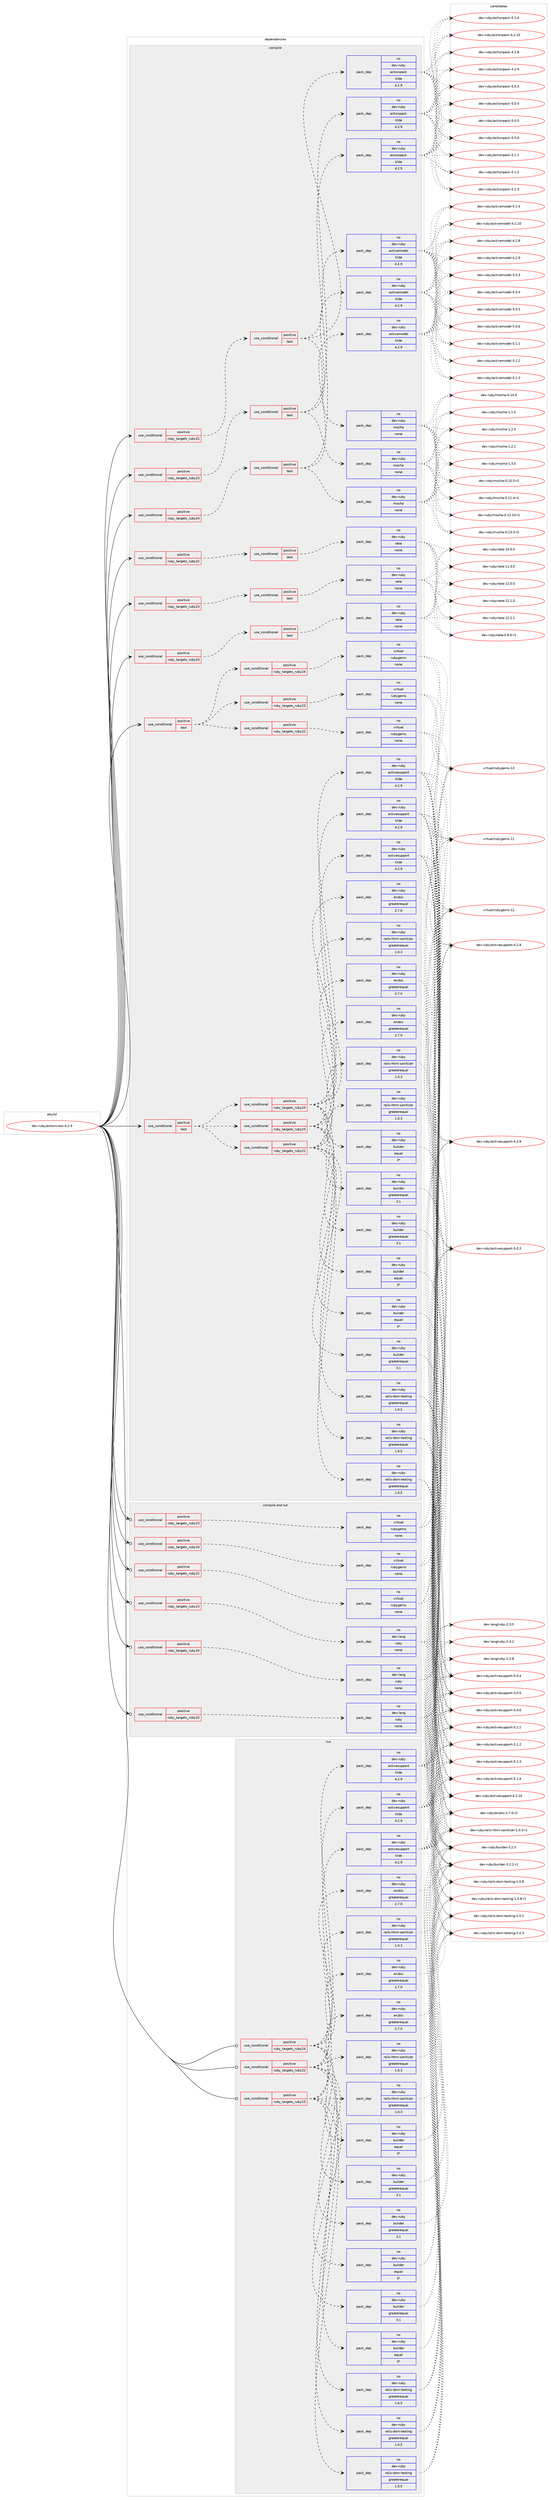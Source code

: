 digraph prolog {

# *************
# Graph options
# *************

newrank=true;
concentrate=true;
compound=true;
graph [rankdir=LR,fontname=Helvetica,fontsize=10,ranksep=1.5];#, ranksep=2.5, nodesep=0.2];
edge  [arrowhead=vee];
node  [fontname=Helvetica,fontsize=10];

# **********
# The ebuild
# **********

subgraph cluster_leftcol {
color=gray;
rank=same;
label=<<i>ebuild</i>>;
id [label="dev-ruby/actionview-4.2.9", color=red, width=4, href="../dev-ruby/actionview-4.2.9.svg"];
}

# ****************
# The dependencies
# ****************

subgraph cluster_midcol {
color=gray;
label=<<i>dependencies</i>>;
subgraph cluster_compile {
fillcolor="#eeeeee";
style=filled;
label=<<i>compile</i>>;
subgraph cond49155 {
dependency222439 [label=<<TABLE BORDER="0" CELLBORDER="1" CELLSPACING="0" CELLPADDING="4"><TR><TD ROWSPAN="3" CELLPADDING="10">use_conditional</TD></TR><TR><TD>positive</TD></TR><TR><TD>ruby_targets_ruby22</TD></TR></TABLE>>, shape=none, color=red];
subgraph cond49156 {
dependency222440 [label=<<TABLE BORDER="0" CELLBORDER="1" CELLSPACING="0" CELLPADDING="4"><TR><TD ROWSPAN="3" CELLPADDING="10">use_conditional</TD></TR><TR><TD>positive</TD></TR><TR><TD>test</TD></TR></TABLE>>, shape=none, color=red];
subgraph pack169294 {
dependency222441 [label=<<TABLE BORDER="0" CELLBORDER="1" CELLSPACING="0" CELLPADDING="4" WIDTH="220"><TR><TD ROWSPAN="6" CELLPADDING="30">pack_dep</TD></TR><TR><TD WIDTH="110">no</TD></TR><TR><TD>dev-ruby</TD></TR><TR><TD>mocha</TD></TR><TR><TD>none</TD></TR><TR><TD></TD></TR></TABLE>>, shape=none, color=blue];
}
dependency222440:e -> dependency222441:w [weight=20,style="dashed",arrowhead="vee"];
subgraph pack169295 {
dependency222442 [label=<<TABLE BORDER="0" CELLBORDER="1" CELLSPACING="0" CELLPADDING="4" WIDTH="220"><TR><TD ROWSPAN="6" CELLPADDING="30">pack_dep</TD></TR><TR><TD WIDTH="110">no</TD></TR><TR><TD>dev-ruby</TD></TR><TR><TD>actionpack</TD></TR><TR><TD>tilde</TD></TR><TR><TD>4.2.9</TD></TR></TABLE>>, shape=none, color=blue];
}
dependency222440:e -> dependency222442:w [weight=20,style="dashed",arrowhead="vee"];
subgraph pack169296 {
dependency222443 [label=<<TABLE BORDER="0" CELLBORDER="1" CELLSPACING="0" CELLPADDING="4" WIDTH="220"><TR><TD ROWSPAN="6" CELLPADDING="30">pack_dep</TD></TR><TR><TD WIDTH="110">no</TD></TR><TR><TD>dev-ruby</TD></TR><TR><TD>activemodel</TD></TR><TR><TD>tilde</TD></TR><TR><TD>4.2.9</TD></TR></TABLE>>, shape=none, color=blue];
}
dependency222440:e -> dependency222443:w [weight=20,style="dashed",arrowhead="vee"];
}
dependency222439:e -> dependency222440:w [weight=20,style="dashed",arrowhead="vee"];
}
id:e -> dependency222439:w [weight=20,style="solid",arrowhead="vee"];
subgraph cond49157 {
dependency222444 [label=<<TABLE BORDER="0" CELLBORDER="1" CELLSPACING="0" CELLPADDING="4"><TR><TD ROWSPAN="3" CELLPADDING="10">use_conditional</TD></TR><TR><TD>positive</TD></TR><TR><TD>ruby_targets_ruby22</TD></TR></TABLE>>, shape=none, color=red];
subgraph cond49158 {
dependency222445 [label=<<TABLE BORDER="0" CELLBORDER="1" CELLSPACING="0" CELLPADDING="4"><TR><TD ROWSPAN="3" CELLPADDING="10">use_conditional</TD></TR><TR><TD>positive</TD></TR><TR><TD>test</TD></TR></TABLE>>, shape=none, color=red];
subgraph pack169297 {
dependency222446 [label=<<TABLE BORDER="0" CELLBORDER="1" CELLSPACING="0" CELLPADDING="4" WIDTH="220"><TR><TD ROWSPAN="6" CELLPADDING="30">pack_dep</TD></TR><TR><TD WIDTH="110">no</TD></TR><TR><TD>dev-ruby</TD></TR><TR><TD>rake</TD></TR><TR><TD>none</TD></TR><TR><TD></TD></TR></TABLE>>, shape=none, color=blue];
}
dependency222445:e -> dependency222446:w [weight=20,style="dashed",arrowhead="vee"];
}
dependency222444:e -> dependency222445:w [weight=20,style="dashed",arrowhead="vee"];
}
id:e -> dependency222444:w [weight=20,style="solid",arrowhead="vee"];
subgraph cond49159 {
dependency222447 [label=<<TABLE BORDER="0" CELLBORDER="1" CELLSPACING="0" CELLPADDING="4"><TR><TD ROWSPAN="3" CELLPADDING="10">use_conditional</TD></TR><TR><TD>positive</TD></TR><TR><TD>ruby_targets_ruby23</TD></TR></TABLE>>, shape=none, color=red];
subgraph cond49160 {
dependency222448 [label=<<TABLE BORDER="0" CELLBORDER="1" CELLSPACING="0" CELLPADDING="4"><TR><TD ROWSPAN="3" CELLPADDING="10">use_conditional</TD></TR><TR><TD>positive</TD></TR><TR><TD>test</TD></TR></TABLE>>, shape=none, color=red];
subgraph pack169298 {
dependency222449 [label=<<TABLE BORDER="0" CELLBORDER="1" CELLSPACING="0" CELLPADDING="4" WIDTH="220"><TR><TD ROWSPAN="6" CELLPADDING="30">pack_dep</TD></TR><TR><TD WIDTH="110">no</TD></TR><TR><TD>dev-ruby</TD></TR><TR><TD>mocha</TD></TR><TR><TD>none</TD></TR><TR><TD></TD></TR></TABLE>>, shape=none, color=blue];
}
dependency222448:e -> dependency222449:w [weight=20,style="dashed",arrowhead="vee"];
subgraph pack169299 {
dependency222450 [label=<<TABLE BORDER="0" CELLBORDER="1" CELLSPACING="0" CELLPADDING="4" WIDTH="220"><TR><TD ROWSPAN="6" CELLPADDING="30">pack_dep</TD></TR><TR><TD WIDTH="110">no</TD></TR><TR><TD>dev-ruby</TD></TR><TR><TD>actionpack</TD></TR><TR><TD>tilde</TD></TR><TR><TD>4.2.9</TD></TR></TABLE>>, shape=none, color=blue];
}
dependency222448:e -> dependency222450:w [weight=20,style="dashed",arrowhead="vee"];
subgraph pack169300 {
dependency222451 [label=<<TABLE BORDER="0" CELLBORDER="1" CELLSPACING="0" CELLPADDING="4" WIDTH="220"><TR><TD ROWSPAN="6" CELLPADDING="30">pack_dep</TD></TR><TR><TD WIDTH="110">no</TD></TR><TR><TD>dev-ruby</TD></TR><TR><TD>activemodel</TD></TR><TR><TD>tilde</TD></TR><TR><TD>4.2.9</TD></TR></TABLE>>, shape=none, color=blue];
}
dependency222448:e -> dependency222451:w [weight=20,style="dashed",arrowhead="vee"];
}
dependency222447:e -> dependency222448:w [weight=20,style="dashed",arrowhead="vee"];
}
id:e -> dependency222447:w [weight=20,style="solid",arrowhead="vee"];
subgraph cond49161 {
dependency222452 [label=<<TABLE BORDER="0" CELLBORDER="1" CELLSPACING="0" CELLPADDING="4"><TR><TD ROWSPAN="3" CELLPADDING="10">use_conditional</TD></TR><TR><TD>positive</TD></TR><TR><TD>ruby_targets_ruby23</TD></TR></TABLE>>, shape=none, color=red];
subgraph cond49162 {
dependency222453 [label=<<TABLE BORDER="0" CELLBORDER="1" CELLSPACING="0" CELLPADDING="4"><TR><TD ROWSPAN="3" CELLPADDING="10">use_conditional</TD></TR><TR><TD>positive</TD></TR><TR><TD>test</TD></TR></TABLE>>, shape=none, color=red];
subgraph pack169301 {
dependency222454 [label=<<TABLE BORDER="0" CELLBORDER="1" CELLSPACING="0" CELLPADDING="4" WIDTH="220"><TR><TD ROWSPAN="6" CELLPADDING="30">pack_dep</TD></TR><TR><TD WIDTH="110">no</TD></TR><TR><TD>dev-ruby</TD></TR><TR><TD>rake</TD></TR><TR><TD>none</TD></TR><TR><TD></TD></TR></TABLE>>, shape=none, color=blue];
}
dependency222453:e -> dependency222454:w [weight=20,style="dashed",arrowhead="vee"];
}
dependency222452:e -> dependency222453:w [weight=20,style="dashed",arrowhead="vee"];
}
id:e -> dependency222452:w [weight=20,style="solid",arrowhead="vee"];
subgraph cond49163 {
dependency222455 [label=<<TABLE BORDER="0" CELLBORDER="1" CELLSPACING="0" CELLPADDING="4"><TR><TD ROWSPAN="3" CELLPADDING="10">use_conditional</TD></TR><TR><TD>positive</TD></TR><TR><TD>ruby_targets_ruby24</TD></TR></TABLE>>, shape=none, color=red];
subgraph cond49164 {
dependency222456 [label=<<TABLE BORDER="0" CELLBORDER="1" CELLSPACING="0" CELLPADDING="4"><TR><TD ROWSPAN="3" CELLPADDING="10">use_conditional</TD></TR><TR><TD>positive</TD></TR><TR><TD>test</TD></TR></TABLE>>, shape=none, color=red];
subgraph pack169302 {
dependency222457 [label=<<TABLE BORDER="0" CELLBORDER="1" CELLSPACING="0" CELLPADDING="4" WIDTH="220"><TR><TD ROWSPAN="6" CELLPADDING="30">pack_dep</TD></TR><TR><TD WIDTH="110">no</TD></TR><TR><TD>dev-ruby</TD></TR><TR><TD>mocha</TD></TR><TR><TD>none</TD></TR><TR><TD></TD></TR></TABLE>>, shape=none, color=blue];
}
dependency222456:e -> dependency222457:w [weight=20,style="dashed",arrowhead="vee"];
subgraph pack169303 {
dependency222458 [label=<<TABLE BORDER="0" CELLBORDER="1" CELLSPACING="0" CELLPADDING="4" WIDTH="220"><TR><TD ROWSPAN="6" CELLPADDING="30">pack_dep</TD></TR><TR><TD WIDTH="110">no</TD></TR><TR><TD>dev-ruby</TD></TR><TR><TD>actionpack</TD></TR><TR><TD>tilde</TD></TR><TR><TD>4.2.9</TD></TR></TABLE>>, shape=none, color=blue];
}
dependency222456:e -> dependency222458:w [weight=20,style="dashed",arrowhead="vee"];
subgraph pack169304 {
dependency222459 [label=<<TABLE BORDER="0" CELLBORDER="1" CELLSPACING="0" CELLPADDING="4" WIDTH="220"><TR><TD ROWSPAN="6" CELLPADDING="30">pack_dep</TD></TR><TR><TD WIDTH="110">no</TD></TR><TR><TD>dev-ruby</TD></TR><TR><TD>activemodel</TD></TR><TR><TD>tilde</TD></TR><TR><TD>4.2.9</TD></TR></TABLE>>, shape=none, color=blue];
}
dependency222456:e -> dependency222459:w [weight=20,style="dashed",arrowhead="vee"];
}
dependency222455:e -> dependency222456:w [weight=20,style="dashed",arrowhead="vee"];
}
id:e -> dependency222455:w [weight=20,style="solid",arrowhead="vee"];
subgraph cond49165 {
dependency222460 [label=<<TABLE BORDER="0" CELLBORDER="1" CELLSPACING="0" CELLPADDING="4"><TR><TD ROWSPAN="3" CELLPADDING="10">use_conditional</TD></TR><TR><TD>positive</TD></TR><TR><TD>ruby_targets_ruby24</TD></TR></TABLE>>, shape=none, color=red];
subgraph cond49166 {
dependency222461 [label=<<TABLE BORDER="0" CELLBORDER="1" CELLSPACING="0" CELLPADDING="4"><TR><TD ROWSPAN="3" CELLPADDING="10">use_conditional</TD></TR><TR><TD>positive</TD></TR><TR><TD>test</TD></TR></TABLE>>, shape=none, color=red];
subgraph pack169305 {
dependency222462 [label=<<TABLE BORDER="0" CELLBORDER="1" CELLSPACING="0" CELLPADDING="4" WIDTH="220"><TR><TD ROWSPAN="6" CELLPADDING="30">pack_dep</TD></TR><TR><TD WIDTH="110">no</TD></TR><TR><TD>dev-ruby</TD></TR><TR><TD>rake</TD></TR><TR><TD>none</TD></TR><TR><TD></TD></TR></TABLE>>, shape=none, color=blue];
}
dependency222461:e -> dependency222462:w [weight=20,style="dashed",arrowhead="vee"];
}
dependency222460:e -> dependency222461:w [weight=20,style="dashed",arrowhead="vee"];
}
id:e -> dependency222460:w [weight=20,style="solid",arrowhead="vee"];
subgraph cond49167 {
dependency222463 [label=<<TABLE BORDER="0" CELLBORDER="1" CELLSPACING="0" CELLPADDING="4"><TR><TD ROWSPAN="3" CELLPADDING="10">use_conditional</TD></TR><TR><TD>positive</TD></TR><TR><TD>test</TD></TR></TABLE>>, shape=none, color=red];
subgraph cond49168 {
dependency222464 [label=<<TABLE BORDER="0" CELLBORDER="1" CELLSPACING="0" CELLPADDING="4"><TR><TD ROWSPAN="3" CELLPADDING="10">use_conditional</TD></TR><TR><TD>positive</TD></TR><TR><TD>ruby_targets_ruby22</TD></TR></TABLE>>, shape=none, color=red];
subgraph pack169306 {
dependency222465 [label=<<TABLE BORDER="0" CELLBORDER="1" CELLSPACING="0" CELLPADDING="4" WIDTH="220"><TR><TD ROWSPAN="6" CELLPADDING="30">pack_dep</TD></TR><TR><TD WIDTH="110">no</TD></TR><TR><TD>dev-ruby</TD></TR><TR><TD>activesupport</TD></TR><TR><TD>tilde</TD></TR><TR><TD>4.2.9</TD></TR></TABLE>>, shape=none, color=blue];
}
dependency222464:e -> dependency222465:w [weight=20,style="dashed",arrowhead="vee"];
subgraph pack169307 {
dependency222466 [label=<<TABLE BORDER="0" CELLBORDER="1" CELLSPACING="0" CELLPADDING="4" WIDTH="220"><TR><TD ROWSPAN="6" CELLPADDING="30">pack_dep</TD></TR><TR><TD WIDTH="110">no</TD></TR><TR><TD>dev-ruby</TD></TR><TR><TD>builder</TD></TR><TR><TD>greaterequal</TD></TR><TR><TD>3.1</TD></TR></TABLE>>, shape=none, color=blue];
}
dependency222464:e -> dependency222466:w [weight=20,style="dashed",arrowhead="vee"];
subgraph pack169308 {
dependency222467 [label=<<TABLE BORDER="0" CELLBORDER="1" CELLSPACING="0" CELLPADDING="4" WIDTH="220"><TR><TD ROWSPAN="6" CELLPADDING="30">pack_dep</TD></TR><TR><TD WIDTH="110">no</TD></TR><TR><TD>dev-ruby</TD></TR><TR><TD>builder</TD></TR><TR><TD>equal</TD></TR><TR><TD>3*</TD></TR></TABLE>>, shape=none, color=blue];
}
dependency222464:e -> dependency222467:w [weight=20,style="dashed",arrowhead="vee"];
subgraph pack169309 {
dependency222468 [label=<<TABLE BORDER="0" CELLBORDER="1" CELLSPACING="0" CELLPADDING="4" WIDTH="220"><TR><TD ROWSPAN="6" CELLPADDING="30">pack_dep</TD></TR><TR><TD WIDTH="110">no</TD></TR><TR><TD>dev-ruby</TD></TR><TR><TD>erubis</TD></TR><TR><TD>greaterequal</TD></TR><TR><TD>2.7.0</TD></TR></TABLE>>, shape=none, color=blue];
}
dependency222464:e -> dependency222468:w [weight=20,style="dashed",arrowhead="vee"];
subgraph pack169310 {
dependency222469 [label=<<TABLE BORDER="0" CELLBORDER="1" CELLSPACING="0" CELLPADDING="4" WIDTH="220"><TR><TD ROWSPAN="6" CELLPADDING="30">pack_dep</TD></TR><TR><TD WIDTH="110">no</TD></TR><TR><TD>dev-ruby</TD></TR><TR><TD>rails-html-sanitizer</TD></TR><TR><TD>greaterequal</TD></TR><TR><TD>1.0.3</TD></TR></TABLE>>, shape=none, color=blue];
}
dependency222464:e -> dependency222469:w [weight=20,style="dashed",arrowhead="vee"];
subgraph pack169311 {
dependency222470 [label=<<TABLE BORDER="0" CELLBORDER="1" CELLSPACING="0" CELLPADDING="4" WIDTH="220"><TR><TD ROWSPAN="6" CELLPADDING="30">pack_dep</TD></TR><TR><TD WIDTH="110">no</TD></TR><TR><TD>dev-ruby</TD></TR><TR><TD>rails-dom-testing</TD></TR><TR><TD>greaterequal</TD></TR><TR><TD>1.0.5</TD></TR></TABLE>>, shape=none, color=blue];
}
dependency222464:e -> dependency222470:w [weight=20,style="dashed",arrowhead="vee"];
}
dependency222463:e -> dependency222464:w [weight=20,style="dashed",arrowhead="vee"];
subgraph cond49169 {
dependency222471 [label=<<TABLE BORDER="0" CELLBORDER="1" CELLSPACING="0" CELLPADDING="4"><TR><TD ROWSPAN="3" CELLPADDING="10">use_conditional</TD></TR><TR><TD>positive</TD></TR><TR><TD>ruby_targets_ruby23</TD></TR></TABLE>>, shape=none, color=red];
subgraph pack169312 {
dependency222472 [label=<<TABLE BORDER="0" CELLBORDER="1" CELLSPACING="0" CELLPADDING="4" WIDTH="220"><TR><TD ROWSPAN="6" CELLPADDING="30">pack_dep</TD></TR><TR><TD WIDTH="110">no</TD></TR><TR><TD>dev-ruby</TD></TR><TR><TD>activesupport</TD></TR><TR><TD>tilde</TD></TR><TR><TD>4.2.9</TD></TR></TABLE>>, shape=none, color=blue];
}
dependency222471:e -> dependency222472:w [weight=20,style="dashed",arrowhead="vee"];
subgraph pack169313 {
dependency222473 [label=<<TABLE BORDER="0" CELLBORDER="1" CELLSPACING="0" CELLPADDING="4" WIDTH="220"><TR><TD ROWSPAN="6" CELLPADDING="30">pack_dep</TD></TR><TR><TD WIDTH="110">no</TD></TR><TR><TD>dev-ruby</TD></TR><TR><TD>builder</TD></TR><TR><TD>greaterequal</TD></TR><TR><TD>3.1</TD></TR></TABLE>>, shape=none, color=blue];
}
dependency222471:e -> dependency222473:w [weight=20,style="dashed",arrowhead="vee"];
subgraph pack169314 {
dependency222474 [label=<<TABLE BORDER="0" CELLBORDER="1" CELLSPACING="0" CELLPADDING="4" WIDTH="220"><TR><TD ROWSPAN="6" CELLPADDING="30">pack_dep</TD></TR><TR><TD WIDTH="110">no</TD></TR><TR><TD>dev-ruby</TD></TR><TR><TD>builder</TD></TR><TR><TD>equal</TD></TR><TR><TD>3*</TD></TR></TABLE>>, shape=none, color=blue];
}
dependency222471:e -> dependency222474:w [weight=20,style="dashed",arrowhead="vee"];
subgraph pack169315 {
dependency222475 [label=<<TABLE BORDER="0" CELLBORDER="1" CELLSPACING="0" CELLPADDING="4" WIDTH="220"><TR><TD ROWSPAN="6" CELLPADDING="30">pack_dep</TD></TR><TR><TD WIDTH="110">no</TD></TR><TR><TD>dev-ruby</TD></TR><TR><TD>erubis</TD></TR><TR><TD>greaterequal</TD></TR><TR><TD>2.7.0</TD></TR></TABLE>>, shape=none, color=blue];
}
dependency222471:e -> dependency222475:w [weight=20,style="dashed",arrowhead="vee"];
subgraph pack169316 {
dependency222476 [label=<<TABLE BORDER="0" CELLBORDER="1" CELLSPACING="0" CELLPADDING="4" WIDTH="220"><TR><TD ROWSPAN="6" CELLPADDING="30">pack_dep</TD></TR><TR><TD WIDTH="110">no</TD></TR><TR><TD>dev-ruby</TD></TR><TR><TD>rails-html-sanitizer</TD></TR><TR><TD>greaterequal</TD></TR><TR><TD>1.0.3</TD></TR></TABLE>>, shape=none, color=blue];
}
dependency222471:e -> dependency222476:w [weight=20,style="dashed",arrowhead="vee"];
subgraph pack169317 {
dependency222477 [label=<<TABLE BORDER="0" CELLBORDER="1" CELLSPACING="0" CELLPADDING="4" WIDTH="220"><TR><TD ROWSPAN="6" CELLPADDING="30">pack_dep</TD></TR><TR><TD WIDTH="110">no</TD></TR><TR><TD>dev-ruby</TD></TR><TR><TD>rails-dom-testing</TD></TR><TR><TD>greaterequal</TD></TR><TR><TD>1.0.5</TD></TR></TABLE>>, shape=none, color=blue];
}
dependency222471:e -> dependency222477:w [weight=20,style="dashed",arrowhead="vee"];
}
dependency222463:e -> dependency222471:w [weight=20,style="dashed",arrowhead="vee"];
subgraph cond49170 {
dependency222478 [label=<<TABLE BORDER="0" CELLBORDER="1" CELLSPACING="0" CELLPADDING="4"><TR><TD ROWSPAN="3" CELLPADDING="10">use_conditional</TD></TR><TR><TD>positive</TD></TR><TR><TD>ruby_targets_ruby24</TD></TR></TABLE>>, shape=none, color=red];
subgraph pack169318 {
dependency222479 [label=<<TABLE BORDER="0" CELLBORDER="1" CELLSPACING="0" CELLPADDING="4" WIDTH="220"><TR><TD ROWSPAN="6" CELLPADDING="30">pack_dep</TD></TR><TR><TD WIDTH="110">no</TD></TR><TR><TD>dev-ruby</TD></TR><TR><TD>activesupport</TD></TR><TR><TD>tilde</TD></TR><TR><TD>4.2.9</TD></TR></TABLE>>, shape=none, color=blue];
}
dependency222478:e -> dependency222479:w [weight=20,style="dashed",arrowhead="vee"];
subgraph pack169319 {
dependency222480 [label=<<TABLE BORDER="0" CELLBORDER="1" CELLSPACING="0" CELLPADDING="4" WIDTH="220"><TR><TD ROWSPAN="6" CELLPADDING="30">pack_dep</TD></TR><TR><TD WIDTH="110">no</TD></TR><TR><TD>dev-ruby</TD></TR><TR><TD>builder</TD></TR><TR><TD>greaterequal</TD></TR><TR><TD>3.1</TD></TR></TABLE>>, shape=none, color=blue];
}
dependency222478:e -> dependency222480:w [weight=20,style="dashed",arrowhead="vee"];
subgraph pack169320 {
dependency222481 [label=<<TABLE BORDER="0" CELLBORDER="1" CELLSPACING="0" CELLPADDING="4" WIDTH="220"><TR><TD ROWSPAN="6" CELLPADDING="30">pack_dep</TD></TR><TR><TD WIDTH="110">no</TD></TR><TR><TD>dev-ruby</TD></TR><TR><TD>builder</TD></TR><TR><TD>equal</TD></TR><TR><TD>3*</TD></TR></TABLE>>, shape=none, color=blue];
}
dependency222478:e -> dependency222481:w [weight=20,style="dashed",arrowhead="vee"];
subgraph pack169321 {
dependency222482 [label=<<TABLE BORDER="0" CELLBORDER="1" CELLSPACING="0" CELLPADDING="4" WIDTH="220"><TR><TD ROWSPAN="6" CELLPADDING="30">pack_dep</TD></TR><TR><TD WIDTH="110">no</TD></TR><TR><TD>dev-ruby</TD></TR><TR><TD>erubis</TD></TR><TR><TD>greaterequal</TD></TR><TR><TD>2.7.0</TD></TR></TABLE>>, shape=none, color=blue];
}
dependency222478:e -> dependency222482:w [weight=20,style="dashed",arrowhead="vee"];
subgraph pack169322 {
dependency222483 [label=<<TABLE BORDER="0" CELLBORDER="1" CELLSPACING="0" CELLPADDING="4" WIDTH="220"><TR><TD ROWSPAN="6" CELLPADDING="30">pack_dep</TD></TR><TR><TD WIDTH="110">no</TD></TR><TR><TD>dev-ruby</TD></TR><TR><TD>rails-html-sanitizer</TD></TR><TR><TD>greaterequal</TD></TR><TR><TD>1.0.3</TD></TR></TABLE>>, shape=none, color=blue];
}
dependency222478:e -> dependency222483:w [weight=20,style="dashed",arrowhead="vee"];
subgraph pack169323 {
dependency222484 [label=<<TABLE BORDER="0" CELLBORDER="1" CELLSPACING="0" CELLPADDING="4" WIDTH="220"><TR><TD ROWSPAN="6" CELLPADDING="30">pack_dep</TD></TR><TR><TD WIDTH="110">no</TD></TR><TR><TD>dev-ruby</TD></TR><TR><TD>rails-dom-testing</TD></TR><TR><TD>greaterequal</TD></TR><TR><TD>1.0.5</TD></TR></TABLE>>, shape=none, color=blue];
}
dependency222478:e -> dependency222484:w [weight=20,style="dashed",arrowhead="vee"];
}
dependency222463:e -> dependency222478:w [weight=20,style="dashed",arrowhead="vee"];
}
id:e -> dependency222463:w [weight=20,style="solid",arrowhead="vee"];
subgraph cond49171 {
dependency222485 [label=<<TABLE BORDER="0" CELLBORDER="1" CELLSPACING="0" CELLPADDING="4"><TR><TD ROWSPAN="3" CELLPADDING="10">use_conditional</TD></TR><TR><TD>positive</TD></TR><TR><TD>test</TD></TR></TABLE>>, shape=none, color=red];
subgraph cond49172 {
dependency222486 [label=<<TABLE BORDER="0" CELLBORDER="1" CELLSPACING="0" CELLPADDING="4"><TR><TD ROWSPAN="3" CELLPADDING="10">use_conditional</TD></TR><TR><TD>positive</TD></TR><TR><TD>ruby_targets_ruby22</TD></TR></TABLE>>, shape=none, color=red];
subgraph pack169324 {
dependency222487 [label=<<TABLE BORDER="0" CELLBORDER="1" CELLSPACING="0" CELLPADDING="4" WIDTH="220"><TR><TD ROWSPAN="6" CELLPADDING="30">pack_dep</TD></TR><TR><TD WIDTH="110">no</TD></TR><TR><TD>virtual</TD></TR><TR><TD>rubygems</TD></TR><TR><TD>none</TD></TR><TR><TD></TD></TR></TABLE>>, shape=none, color=blue];
}
dependency222486:e -> dependency222487:w [weight=20,style="dashed",arrowhead="vee"];
}
dependency222485:e -> dependency222486:w [weight=20,style="dashed",arrowhead="vee"];
subgraph cond49173 {
dependency222488 [label=<<TABLE BORDER="0" CELLBORDER="1" CELLSPACING="0" CELLPADDING="4"><TR><TD ROWSPAN="3" CELLPADDING="10">use_conditional</TD></TR><TR><TD>positive</TD></TR><TR><TD>ruby_targets_ruby23</TD></TR></TABLE>>, shape=none, color=red];
subgraph pack169325 {
dependency222489 [label=<<TABLE BORDER="0" CELLBORDER="1" CELLSPACING="0" CELLPADDING="4" WIDTH="220"><TR><TD ROWSPAN="6" CELLPADDING="30">pack_dep</TD></TR><TR><TD WIDTH="110">no</TD></TR><TR><TD>virtual</TD></TR><TR><TD>rubygems</TD></TR><TR><TD>none</TD></TR><TR><TD></TD></TR></TABLE>>, shape=none, color=blue];
}
dependency222488:e -> dependency222489:w [weight=20,style="dashed",arrowhead="vee"];
}
dependency222485:e -> dependency222488:w [weight=20,style="dashed",arrowhead="vee"];
subgraph cond49174 {
dependency222490 [label=<<TABLE BORDER="0" CELLBORDER="1" CELLSPACING="0" CELLPADDING="4"><TR><TD ROWSPAN="3" CELLPADDING="10">use_conditional</TD></TR><TR><TD>positive</TD></TR><TR><TD>ruby_targets_ruby24</TD></TR></TABLE>>, shape=none, color=red];
subgraph pack169326 {
dependency222491 [label=<<TABLE BORDER="0" CELLBORDER="1" CELLSPACING="0" CELLPADDING="4" WIDTH="220"><TR><TD ROWSPAN="6" CELLPADDING="30">pack_dep</TD></TR><TR><TD WIDTH="110">no</TD></TR><TR><TD>virtual</TD></TR><TR><TD>rubygems</TD></TR><TR><TD>none</TD></TR><TR><TD></TD></TR></TABLE>>, shape=none, color=blue];
}
dependency222490:e -> dependency222491:w [weight=20,style="dashed",arrowhead="vee"];
}
dependency222485:e -> dependency222490:w [weight=20,style="dashed",arrowhead="vee"];
}
id:e -> dependency222485:w [weight=20,style="solid",arrowhead="vee"];
}
subgraph cluster_compileandrun {
fillcolor="#eeeeee";
style=filled;
label=<<i>compile and run</i>>;
subgraph cond49175 {
dependency222492 [label=<<TABLE BORDER="0" CELLBORDER="1" CELLSPACING="0" CELLPADDING="4"><TR><TD ROWSPAN="3" CELLPADDING="10">use_conditional</TD></TR><TR><TD>positive</TD></TR><TR><TD>ruby_targets_ruby22</TD></TR></TABLE>>, shape=none, color=red];
subgraph pack169327 {
dependency222493 [label=<<TABLE BORDER="0" CELLBORDER="1" CELLSPACING="0" CELLPADDING="4" WIDTH="220"><TR><TD ROWSPAN="6" CELLPADDING="30">pack_dep</TD></TR><TR><TD WIDTH="110">no</TD></TR><TR><TD>dev-lang</TD></TR><TR><TD>ruby</TD></TR><TR><TD>none</TD></TR><TR><TD></TD></TR></TABLE>>, shape=none, color=blue];
}
dependency222492:e -> dependency222493:w [weight=20,style="dashed",arrowhead="vee"];
}
id:e -> dependency222492:w [weight=20,style="solid",arrowhead="odotvee"];
subgraph cond49176 {
dependency222494 [label=<<TABLE BORDER="0" CELLBORDER="1" CELLSPACING="0" CELLPADDING="4"><TR><TD ROWSPAN="3" CELLPADDING="10">use_conditional</TD></TR><TR><TD>positive</TD></TR><TR><TD>ruby_targets_ruby22</TD></TR></TABLE>>, shape=none, color=red];
subgraph pack169328 {
dependency222495 [label=<<TABLE BORDER="0" CELLBORDER="1" CELLSPACING="0" CELLPADDING="4" WIDTH="220"><TR><TD ROWSPAN="6" CELLPADDING="30">pack_dep</TD></TR><TR><TD WIDTH="110">no</TD></TR><TR><TD>virtual</TD></TR><TR><TD>rubygems</TD></TR><TR><TD>none</TD></TR><TR><TD></TD></TR></TABLE>>, shape=none, color=blue];
}
dependency222494:e -> dependency222495:w [weight=20,style="dashed",arrowhead="vee"];
}
id:e -> dependency222494:w [weight=20,style="solid",arrowhead="odotvee"];
subgraph cond49177 {
dependency222496 [label=<<TABLE BORDER="0" CELLBORDER="1" CELLSPACING="0" CELLPADDING="4"><TR><TD ROWSPAN="3" CELLPADDING="10">use_conditional</TD></TR><TR><TD>positive</TD></TR><TR><TD>ruby_targets_ruby23</TD></TR></TABLE>>, shape=none, color=red];
subgraph pack169329 {
dependency222497 [label=<<TABLE BORDER="0" CELLBORDER="1" CELLSPACING="0" CELLPADDING="4" WIDTH="220"><TR><TD ROWSPAN="6" CELLPADDING="30">pack_dep</TD></TR><TR><TD WIDTH="110">no</TD></TR><TR><TD>dev-lang</TD></TR><TR><TD>ruby</TD></TR><TR><TD>none</TD></TR><TR><TD></TD></TR></TABLE>>, shape=none, color=blue];
}
dependency222496:e -> dependency222497:w [weight=20,style="dashed",arrowhead="vee"];
}
id:e -> dependency222496:w [weight=20,style="solid",arrowhead="odotvee"];
subgraph cond49178 {
dependency222498 [label=<<TABLE BORDER="0" CELLBORDER="1" CELLSPACING="0" CELLPADDING="4"><TR><TD ROWSPAN="3" CELLPADDING="10">use_conditional</TD></TR><TR><TD>positive</TD></TR><TR><TD>ruby_targets_ruby23</TD></TR></TABLE>>, shape=none, color=red];
subgraph pack169330 {
dependency222499 [label=<<TABLE BORDER="0" CELLBORDER="1" CELLSPACING="0" CELLPADDING="4" WIDTH="220"><TR><TD ROWSPAN="6" CELLPADDING="30">pack_dep</TD></TR><TR><TD WIDTH="110">no</TD></TR><TR><TD>virtual</TD></TR><TR><TD>rubygems</TD></TR><TR><TD>none</TD></TR><TR><TD></TD></TR></TABLE>>, shape=none, color=blue];
}
dependency222498:e -> dependency222499:w [weight=20,style="dashed",arrowhead="vee"];
}
id:e -> dependency222498:w [weight=20,style="solid",arrowhead="odotvee"];
subgraph cond49179 {
dependency222500 [label=<<TABLE BORDER="0" CELLBORDER="1" CELLSPACING="0" CELLPADDING="4"><TR><TD ROWSPAN="3" CELLPADDING="10">use_conditional</TD></TR><TR><TD>positive</TD></TR><TR><TD>ruby_targets_ruby24</TD></TR></TABLE>>, shape=none, color=red];
subgraph pack169331 {
dependency222501 [label=<<TABLE BORDER="0" CELLBORDER="1" CELLSPACING="0" CELLPADDING="4" WIDTH="220"><TR><TD ROWSPAN="6" CELLPADDING="30">pack_dep</TD></TR><TR><TD WIDTH="110">no</TD></TR><TR><TD>dev-lang</TD></TR><TR><TD>ruby</TD></TR><TR><TD>none</TD></TR><TR><TD></TD></TR></TABLE>>, shape=none, color=blue];
}
dependency222500:e -> dependency222501:w [weight=20,style="dashed",arrowhead="vee"];
}
id:e -> dependency222500:w [weight=20,style="solid",arrowhead="odotvee"];
subgraph cond49180 {
dependency222502 [label=<<TABLE BORDER="0" CELLBORDER="1" CELLSPACING="0" CELLPADDING="4"><TR><TD ROWSPAN="3" CELLPADDING="10">use_conditional</TD></TR><TR><TD>positive</TD></TR><TR><TD>ruby_targets_ruby24</TD></TR></TABLE>>, shape=none, color=red];
subgraph pack169332 {
dependency222503 [label=<<TABLE BORDER="0" CELLBORDER="1" CELLSPACING="0" CELLPADDING="4" WIDTH="220"><TR><TD ROWSPAN="6" CELLPADDING="30">pack_dep</TD></TR><TR><TD WIDTH="110">no</TD></TR><TR><TD>virtual</TD></TR><TR><TD>rubygems</TD></TR><TR><TD>none</TD></TR><TR><TD></TD></TR></TABLE>>, shape=none, color=blue];
}
dependency222502:e -> dependency222503:w [weight=20,style="dashed",arrowhead="vee"];
}
id:e -> dependency222502:w [weight=20,style="solid",arrowhead="odotvee"];
}
subgraph cluster_run {
fillcolor="#eeeeee";
style=filled;
label=<<i>run</i>>;
subgraph cond49181 {
dependency222504 [label=<<TABLE BORDER="0" CELLBORDER="1" CELLSPACING="0" CELLPADDING="4"><TR><TD ROWSPAN="3" CELLPADDING="10">use_conditional</TD></TR><TR><TD>positive</TD></TR><TR><TD>ruby_targets_ruby22</TD></TR></TABLE>>, shape=none, color=red];
subgraph pack169333 {
dependency222505 [label=<<TABLE BORDER="0" CELLBORDER="1" CELLSPACING="0" CELLPADDING="4" WIDTH="220"><TR><TD ROWSPAN="6" CELLPADDING="30">pack_dep</TD></TR><TR><TD WIDTH="110">no</TD></TR><TR><TD>dev-ruby</TD></TR><TR><TD>activesupport</TD></TR><TR><TD>tilde</TD></TR><TR><TD>4.2.9</TD></TR></TABLE>>, shape=none, color=blue];
}
dependency222504:e -> dependency222505:w [weight=20,style="dashed",arrowhead="vee"];
subgraph pack169334 {
dependency222506 [label=<<TABLE BORDER="0" CELLBORDER="1" CELLSPACING="0" CELLPADDING="4" WIDTH="220"><TR><TD ROWSPAN="6" CELLPADDING="30">pack_dep</TD></TR><TR><TD WIDTH="110">no</TD></TR><TR><TD>dev-ruby</TD></TR><TR><TD>builder</TD></TR><TR><TD>greaterequal</TD></TR><TR><TD>3.1</TD></TR></TABLE>>, shape=none, color=blue];
}
dependency222504:e -> dependency222506:w [weight=20,style="dashed",arrowhead="vee"];
subgraph pack169335 {
dependency222507 [label=<<TABLE BORDER="0" CELLBORDER="1" CELLSPACING="0" CELLPADDING="4" WIDTH="220"><TR><TD ROWSPAN="6" CELLPADDING="30">pack_dep</TD></TR><TR><TD WIDTH="110">no</TD></TR><TR><TD>dev-ruby</TD></TR><TR><TD>builder</TD></TR><TR><TD>equal</TD></TR><TR><TD>3*</TD></TR></TABLE>>, shape=none, color=blue];
}
dependency222504:e -> dependency222507:w [weight=20,style="dashed",arrowhead="vee"];
subgraph pack169336 {
dependency222508 [label=<<TABLE BORDER="0" CELLBORDER="1" CELLSPACING="0" CELLPADDING="4" WIDTH="220"><TR><TD ROWSPAN="6" CELLPADDING="30">pack_dep</TD></TR><TR><TD WIDTH="110">no</TD></TR><TR><TD>dev-ruby</TD></TR><TR><TD>erubis</TD></TR><TR><TD>greaterequal</TD></TR><TR><TD>2.7.0</TD></TR></TABLE>>, shape=none, color=blue];
}
dependency222504:e -> dependency222508:w [weight=20,style="dashed",arrowhead="vee"];
subgraph pack169337 {
dependency222509 [label=<<TABLE BORDER="0" CELLBORDER="1" CELLSPACING="0" CELLPADDING="4" WIDTH="220"><TR><TD ROWSPAN="6" CELLPADDING="30">pack_dep</TD></TR><TR><TD WIDTH="110">no</TD></TR><TR><TD>dev-ruby</TD></TR><TR><TD>rails-html-sanitizer</TD></TR><TR><TD>greaterequal</TD></TR><TR><TD>1.0.3</TD></TR></TABLE>>, shape=none, color=blue];
}
dependency222504:e -> dependency222509:w [weight=20,style="dashed",arrowhead="vee"];
subgraph pack169338 {
dependency222510 [label=<<TABLE BORDER="0" CELLBORDER="1" CELLSPACING="0" CELLPADDING="4" WIDTH="220"><TR><TD ROWSPAN="6" CELLPADDING="30">pack_dep</TD></TR><TR><TD WIDTH="110">no</TD></TR><TR><TD>dev-ruby</TD></TR><TR><TD>rails-dom-testing</TD></TR><TR><TD>greaterequal</TD></TR><TR><TD>1.0.5</TD></TR></TABLE>>, shape=none, color=blue];
}
dependency222504:e -> dependency222510:w [weight=20,style="dashed",arrowhead="vee"];
}
id:e -> dependency222504:w [weight=20,style="solid",arrowhead="odot"];
subgraph cond49182 {
dependency222511 [label=<<TABLE BORDER="0" CELLBORDER="1" CELLSPACING="0" CELLPADDING="4"><TR><TD ROWSPAN="3" CELLPADDING="10">use_conditional</TD></TR><TR><TD>positive</TD></TR><TR><TD>ruby_targets_ruby23</TD></TR></TABLE>>, shape=none, color=red];
subgraph pack169339 {
dependency222512 [label=<<TABLE BORDER="0" CELLBORDER="1" CELLSPACING="0" CELLPADDING="4" WIDTH="220"><TR><TD ROWSPAN="6" CELLPADDING="30">pack_dep</TD></TR><TR><TD WIDTH="110">no</TD></TR><TR><TD>dev-ruby</TD></TR><TR><TD>activesupport</TD></TR><TR><TD>tilde</TD></TR><TR><TD>4.2.9</TD></TR></TABLE>>, shape=none, color=blue];
}
dependency222511:e -> dependency222512:w [weight=20,style="dashed",arrowhead="vee"];
subgraph pack169340 {
dependency222513 [label=<<TABLE BORDER="0" CELLBORDER="1" CELLSPACING="0" CELLPADDING="4" WIDTH="220"><TR><TD ROWSPAN="6" CELLPADDING="30">pack_dep</TD></TR><TR><TD WIDTH="110">no</TD></TR><TR><TD>dev-ruby</TD></TR><TR><TD>builder</TD></TR><TR><TD>greaterequal</TD></TR><TR><TD>3.1</TD></TR></TABLE>>, shape=none, color=blue];
}
dependency222511:e -> dependency222513:w [weight=20,style="dashed",arrowhead="vee"];
subgraph pack169341 {
dependency222514 [label=<<TABLE BORDER="0" CELLBORDER="1" CELLSPACING="0" CELLPADDING="4" WIDTH="220"><TR><TD ROWSPAN="6" CELLPADDING="30">pack_dep</TD></TR><TR><TD WIDTH="110">no</TD></TR><TR><TD>dev-ruby</TD></TR><TR><TD>builder</TD></TR><TR><TD>equal</TD></TR><TR><TD>3*</TD></TR></TABLE>>, shape=none, color=blue];
}
dependency222511:e -> dependency222514:w [weight=20,style="dashed",arrowhead="vee"];
subgraph pack169342 {
dependency222515 [label=<<TABLE BORDER="0" CELLBORDER="1" CELLSPACING="0" CELLPADDING="4" WIDTH="220"><TR><TD ROWSPAN="6" CELLPADDING="30">pack_dep</TD></TR><TR><TD WIDTH="110">no</TD></TR><TR><TD>dev-ruby</TD></TR><TR><TD>erubis</TD></TR><TR><TD>greaterequal</TD></TR><TR><TD>2.7.0</TD></TR></TABLE>>, shape=none, color=blue];
}
dependency222511:e -> dependency222515:w [weight=20,style="dashed",arrowhead="vee"];
subgraph pack169343 {
dependency222516 [label=<<TABLE BORDER="0" CELLBORDER="1" CELLSPACING="0" CELLPADDING="4" WIDTH="220"><TR><TD ROWSPAN="6" CELLPADDING="30">pack_dep</TD></TR><TR><TD WIDTH="110">no</TD></TR><TR><TD>dev-ruby</TD></TR><TR><TD>rails-html-sanitizer</TD></TR><TR><TD>greaterequal</TD></TR><TR><TD>1.0.3</TD></TR></TABLE>>, shape=none, color=blue];
}
dependency222511:e -> dependency222516:w [weight=20,style="dashed",arrowhead="vee"];
subgraph pack169344 {
dependency222517 [label=<<TABLE BORDER="0" CELLBORDER="1" CELLSPACING="0" CELLPADDING="4" WIDTH="220"><TR><TD ROWSPAN="6" CELLPADDING="30">pack_dep</TD></TR><TR><TD WIDTH="110">no</TD></TR><TR><TD>dev-ruby</TD></TR><TR><TD>rails-dom-testing</TD></TR><TR><TD>greaterequal</TD></TR><TR><TD>1.0.5</TD></TR></TABLE>>, shape=none, color=blue];
}
dependency222511:e -> dependency222517:w [weight=20,style="dashed",arrowhead="vee"];
}
id:e -> dependency222511:w [weight=20,style="solid",arrowhead="odot"];
subgraph cond49183 {
dependency222518 [label=<<TABLE BORDER="0" CELLBORDER="1" CELLSPACING="0" CELLPADDING="4"><TR><TD ROWSPAN="3" CELLPADDING="10">use_conditional</TD></TR><TR><TD>positive</TD></TR><TR><TD>ruby_targets_ruby24</TD></TR></TABLE>>, shape=none, color=red];
subgraph pack169345 {
dependency222519 [label=<<TABLE BORDER="0" CELLBORDER="1" CELLSPACING="0" CELLPADDING="4" WIDTH="220"><TR><TD ROWSPAN="6" CELLPADDING="30">pack_dep</TD></TR><TR><TD WIDTH="110">no</TD></TR><TR><TD>dev-ruby</TD></TR><TR><TD>activesupport</TD></TR><TR><TD>tilde</TD></TR><TR><TD>4.2.9</TD></TR></TABLE>>, shape=none, color=blue];
}
dependency222518:e -> dependency222519:w [weight=20,style="dashed",arrowhead="vee"];
subgraph pack169346 {
dependency222520 [label=<<TABLE BORDER="0" CELLBORDER="1" CELLSPACING="0" CELLPADDING="4" WIDTH="220"><TR><TD ROWSPAN="6" CELLPADDING="30">pack_dep</TD></TR><TR><TD WIDTH="110">no</TD></TR><TR><TD>dev-ruby</TD></TR><TR><TD>builder</TD></TR><TR><TD>greaterequal</TD></TR><TR><TD>3.1</TD></TR></TABLE>>, shape=none, color=blue];
}
dependency222518:e -> dependency222520:w [weight=20,style="dashed",arrowhead="vee"];
subgraph pack169347 {
dependency222521 [label=<<TABLE BORDER="0" CELLBORDER="1" CELLSPACING="0" CELLPADDING="4" WIDTH="220"><TR><TD ROWSPAN="6" CELLPADDING="30">pack_dep</TD></TR><TR><TD WIDTH="110">no</TD></TR><TR><TD>dev-ruby</TD></TR><TR><TD>builder</TD></TR><TR><TD>equal</TD></TR><TR><TD>3*</TD></TR></TABLE>>, shape=none, color=blue];
}
dependency222518:e -> dependency222521:w [weight=20,style="dashed",arrowhead="vee"];
subgraph pack169348 {
dependency222522 [label=<<TABLE BORDER="0" CELLBORDER="1" CELLSPACING="0" CELLPADDING="4" WIDTH="220"><TR><TD ROWSPAN="6" CELLPADDING="30">pack_dep</TD></TR><TR><TD WIDTH="110">no</TD></TR><TR><TD>dev-ruby</TD></TR><TR><TD>erubis</TD></TR><TR><TD>greaterequal</TD></TR><TR><TD>2.7.0</TD></TR></TABLE>>, shape=none, color=blue];
}
dependency222518:e -> dependency222522:w [weight=20,style="dashed",arrowhead="vee"];
subgraph pack169349 {
dependency222523 [label=<<TABLE BORDER="0" CELLBORDER="1" CELLSPACING="0" CELLPADDING="4" WIDTH="220"><TR><TD ROWSPAN="6" CELLPADDING="30">pack_dep</TD></TR><TR><TD WIDTH="110">no</TD></TR><TR><TD>dev-ruby</TD></TR><TR><TD>rails-html-sanitizer</TD></TR><TR><TD>greaterequal</TD></TR><TR><TD>1.0.3</TD></TR></TABLE>>, shape=none, color=blue];
}
dependency222518:e -> dependency222523:w [weight=20,style="dashed",arrowhead="vee"];
subgraph pack169350 {
dependency222524 [label=<<TABLE BORDER="0" CELLBORDER="1" CELLSPACING="0" CELLPADDING="4" WIDTH="220"><TR><TD ROWSPAN="6" CELLPADDING="30">pack_dep</TD></TR><TR><TD WIDTH="110">no</TD></TR><TR><TD>dev-ruby</TD></TR><TR><TD>rails-dom-testing</TD></TR><TR><TD>greaterequal</TD></TR><TR><TD>1.0.5</TD></TR></TABLE>>, shape=none, color=blue];
}
dependency222518:e -> dependency222524:w [weight=20,style="dashed",arrowhead="vee"];
}
id:e -> dependency222518:w [weight=20,style="solid",arrowhead="odot"];
}
}

# **************
# The candidates
# **************

subgraph cluster_choices {
rank=same;
color=gray;
label=<<i>candidates</i>>;

subgraph choice169294 {
color=black;
nodesep=1;
choice1001011184511411798121471091119910497454846494846534511450 [label="dev-ruby/mocha-0.10.5-r2", color=red, width=4,href="../dev-ruby/mocha-0.10.5-r2.svg"];
choice1001011184511411798121471091119910497454846494946524511449 [label="dev-ruby/mocha-0.11.4-r1", color=red, width=4,href="../dev-ruby/mocha-0.11.4-r1.svg"];
choice100101118451141179812147109111991049745484649504649484511449 [label="dev-ruby/mocha-0.12.10-r1", color=red, width=4,href="../dev-ruby/mocha-0.12.10-r1.svg"];
choice1001011184511411798121471091119910497454846495146514511450 [label="dev-ruby/mocha-0.13.3-r2", color=red, width=4,href="../dev-ruby/mocha-0.13.3-r2.svg"];
choice100101118451141179812147109111991049745484649524648 [label="dev-ruby/mocha-0.14.0", color=red, width=4,href="../dev-ruby/mocha-0.14.0.svg"];
choice1001011184511411798121471091119910497454946494648 [label="dev-ruby/mocha-1.1.0", color=red, width=4,href="../dev-ruby/mocha-1.1.0.svg"];
choice1001011184511411798121471091119910497454946504648 [label="dev-ruby/mocha-1.2.0", color=red, width=4,href="../dev-ruby/mocha-1.2.0.svg"];
choice1001011184511411798121471091119910497454946504649 [label="dev-ruby/mocha-1.2.1", color=red, width=4,href="../dev-ruby/mocha-1.2.1.svg"];
choice1001011184511411798121471091119910497454946514648 [label="dev-ruby/mocha-1.3.0", color=red, width=4,href="../dev-ruby/mocha-1.3.0.svg"];
dependency222441:e -> choice1001011184511411798121471091119910497454846494846534511450:w [style=dotted,weight="100"];
dependency222441:e -> choice1001011184511411798121471091119910497454846494946524511449:w [style=dotted,weight="100"];
dependency222441:e -> choice100101118451141179812147109111991049745484649504649484511449:w [style=dotted,weight="100"];
dependency222441:e -> choice1001011184511411798121471091119910497454846495146514511450:w [style=dotted,weight="100"];
dependency222441:e -> choice100101118451141179812147109111991049745484649524648:w [style=dotted,weight="100"];
dependency222441:e -> choice1001011184511411798121471091119910497454946494648:w [style=dotted,weight="100"];
dependency222441:e -> choice1001011184511411798121471091119910497454946504648:w [style=dotted,weight="100"];
dependency222441:e -> choice1001011184511411798121471091119910497454946504649:w [style=dotted,weight="100"];
dependency222441:e -> choice1001011184511411798121471091119910497454946514648:w [style=dotted,weight="100"];
}
subgraph choice169295 {
color=black;
nodesep=1;
choice1001011184511411798121479799116105111110112979910745524650464948 [label="dev-ruby/actionpack-4.2.10", color=red, width=4,href="../dev-ruby/actionpack-4.2.10.svg"];
choice10010111845114117981214797991161051111101129799107455246504656 [label="dev-ruby/actionpack-4.2.8", color=red, width=4,href="../dev-ruby/actionpack-4.2.8.svg"];
choice10010111845114117981214797991161051111101129799107455246504657 [label="dev-ruby/actionpack-4.2.9", color=red, width=4,href="../dev-ruby/actionpack-4.2.9.svg"];
choice10010111845114117981214797991161051111101129799107455346484651 [label="dev-ruby/actionpack-5.0.3", color=red, width=4,href="../dev-ruby/actionpack-5.0.3.svg"];
choice10010111845114117981214797991161051111101129799107455346484652 [label="dev-ruby/actionpack-5.0.4", color=red, width=4,href="../dev-ruby/actionpack-5.0.4.svg"];
choice10010111845114117981214797991161051111101129799107455346484653 [label="dev-ruby/actionpack-5.0.5", color=red, width=4,href="../dev-ruby/actionpack-5.0.5.svg"];
choice10010111845114117981214797991161051111101129799107455346484654 [label="dev-ruby/actionpack-5.0.6", color=red, width=4,href="../dev-ruby/actionpack-5.0.6.svg"];
choice10010111845114117981214797991161051111101129799107455346494649 [label="dev-ruby/actionpack-5.1.1", color=red, width=4,href="../dev-ruby/actionpack-5.1.1.svg"];
choice10010111845114117981214797991161051111101129799107455346494650 [label="dev-ruby/actionpack-5.1.2", color=red, width=4,href="../dev-ruby/actionpack-5.1.2.svg"];
choice10010111845114117981214797991161051111101129799107455346494651 [label="dev-ruby/actionpack-5.1.3", color=red, width=4,href="../dev-ruby/actionpack-5.1.3.svg"];
choice10010111845114117981214797991161051111101129799107455346494652 [label="dev-ruby/actionpack-5.1.4", color=red, width=4,href="../dev-ruby/actionpack-5.1.4.svg"];
dependency222442:e -> choice1001011184511411798121479799116105111110112979910745524650464948:w [style=dotted,weight="100"];
dependency222442:e -> choice10010111845114117981214797991161051111101129799107455246504656:w [style=dotted,weight="100"];
dependency222442:e -> choice10010111845114117981214797991161051111101129799107455246504657:w [style=dotted,weight="100"];
dependency222442:e -> choice10010111845114117981214797991161051111101129799107455346484651:w [style=dotted,weight="100"];
dependency222442:e -> choice10010111845114117981214797991161051111101129799107455346484652:w [style=dotted,weight="100"];
dependency222442:e -> choice10010111845114117981214797991161051111101129799107455346484653:w [style=dotted,weight="100"];
dependency222442:e -> choice10010111845114117981214797991161051111101129799107455346484654:w [style=dotted,weight="100"];
dependency222442:e -> choice10010111845114117981214797991161051111101129799107455346494649:w [style=dotted,weight="100"];
dependency222442:e -> choice10010111845114117981214797991161051111101129799107455346494650:w [style=dotted,weight="100"];
dependency222442:e -> choice10010111845114117981214797991161051111101129799107455346494651:w [style=dotted,weight="100"];
dependency222442:e -> choice10010111845114117981214797991161051111101129799107455346494652:w [style=dotted,weight="100"];
}
subgraph choice169296 {
color=black;
nodesep=1;
choice100101118451141179812147979911610511810110911110010110845524650464948 [label="dev-ruby/activemodel-4.2.10", color=red, width=4,href="../dev-ruby/activemodel-4.2.10.svg"];
choice1001011184511411798121479799116105118101109111100101108455246504656 [label="dev-ruby/activemodel-4.2.8", color=red, width=4,href="../dev-ruby/activemodel-4.2.8.svg"];
choice1001011184511411798121479799116105118101109111100101108455246504657 [label="dev-ruby/activemodel-4.2.9", color=red, width=4,href="../dev-ruby/activemodel-4.2.9.svg"];
choice1001011184511411798121479799116105118101109111100101108455346484651 [label="dev-ruby/activemodel-5.0.3", color=red, width=4,href="../dev-ruby/activemodel-5.0.3.svg"];
choice1001011184511411798121479799116105118101109111100101108455346484652 [label="dev-ruby/activemodel-5.0.4", color=red, width=4,href="../dev-ruby/activemodel-5.0.4.svg"];
choice1001011184511411798121479799116105118101109111100101108455346484653 [label="dev-ruby/activemodel-5.0.5", color=red, width=4,href="../dev-ruby/activemodel-5.0.5.svg"];
choice1001011184511411798121479799116105118101109111100101108455346484654 [label="dev-ruby/activemodel-5.0.6", color=red, width=4,href="../dev-ruby/activemodel-5.0.6.svg"];
choice1001011184511411798121479799116105118101109111100101108455346494649 [label="dev-ruby/activemodel-5.1.1", color=red, width=4,href="../dev-ruby/activemodel-5.1.1.svg"];
choice1001011184511411798121479799116105118101109111100101108455346494650 [label="dev-ruby/activemodel-5.1.2", color=red, width=4,href="../dev-ruby/activemodel-5.1.2.svg"];
choice1001011184511411798121479799116105118101109111100101108455346494651 [label="dev-ruby/activemodel-5.1.3", color=red, width=4,href="../dev-ruby/activemodel-5.1.3.svg"];
choice1001011184511411798121479799116105118101109111100101108455346494652 [label="dev-ruby/activemodel-5.1.4", color=red, width=4,href="../dev-ruby/activemodel-5.1.4.svg"];
dependency222443:e -> choice100101118451141179812147979911610511810110911110010110845524650464948:w [style=dotted,weight="100"];
dependency222443:e -> choice1001011184511411798121479799116105118101109111100101108455246504656:w [style=dotted,weight="100"];
dependency222443:e -> choice1001011184511411798121479799116105118101109111100101108455246504657:w [style=dotted,weight="100"];
dependency222443:e -> choice1001011184511411798121479799116105118101109111100101108455346484651:w [style=dotted,weight="100"];
dependency222443:e -> choice1001011184511411798121479799116105118101109111100101108455346484652:w [style=dotted,weight="100"];
dependency222443:e -> choice1001011184511411798121479799116105118101109111100101108455346484653:w [style=dotted,weight="100"];
dependency222443:e -> choice1001011184511411798121479799116105118101109111100101108455346484654:w [style=dotted,weight="100"];
dependency222443:e -> choice1001011184511411798121479799116105118101109111100101108455346494649:w [style=dotted,weight="100"];
dependency222443:e -> choice1001011184511411798121479799116105118101109111100101108455346494650:w [style=dotted,weight="100"];
dependency222443:e -> choice1001011184511411798121479799116105118101109111100101108455346494651:w [style=dotted,weight="100"];
dependency222443:e -> choice1001011184511411798121479799116105118101109111100101108455346494652:w [style=dotted,weight="100"];
}
subgraph choice169297 {
color=black;
nodesep=1;
choice100101118451141179812147114971071014548465746544511449 [label="dev-ruby/rake-0.9.6-r1", color=red, width=4,href="../dev-ruby/rake-0.9.6-r1.svg"];
choice1001011184511411798121471149710710145494846534648 [label="dev-ruby/rake-10.5.0", color=red, width=4,href="../dev-ruby/rake-10.5.0.svg"];
choice1001011184511411798121471149710710145494946514648 [label="dev-ruby/rake-11.3.0", color=red, width=4,href="../dev-ruby/rake-11.3.0.svg"];
choice1001011184511411798121471149710710145495046484648 [label="dev-ruby/rake-12.0.0", color=red, width=4,href="../dev-ruby/rake-12.0.0.svg"];
choice1001011184511411798121471149710710145495046494648 [label="dev-ruby/rake-12.1.0", color=red, width=4,href="../dev-ruby/rake-12.1.0.svg"];
choice1001011184511411798121471149710710145495046504649 [label="dev-ruby/rake-12.2.1", color=red, width=4,href="../dev-ruby/rake-12.2.1.svg"];
dependency222446:e -> choice100101118451141179812147114971071014548465746544511449:w [style=dotted,weight="100"];
dependency222446:e -> choice1001011184511411798121471149710710145494846534648:w [style=dotted,weight="100"];
dependency222446:e -> choice1001011184511411798121471149710710145494946514648:w [style=dotted,weight="100"];
dependency222446:e -> choice1001011184511411798121471149710710145495046484648:w [style=dotted,weight="100"];
dependency222446:e -> choice1001011184511411798121471149710710145495046494648:w [style=dotted,weight="100"];
dependency222446:e -> choice1001011184511411798121471149710710145495046504649:w [style=dotted,weight="100"];
}
subgraph choice169298 {
color=black;
nodesep=1;
choice1001011184511411798121471091119910497454846494846534511450 [label="dev-ruby/mocha-0.10.5-r2", color=red, width=4,href="../dev-ruby/mocha-0.10.5-r2.svg"];
choice1001011184511411798121471091119910497454846494946524511449 [label="dev-ruby/mocha-0.11.4-r1", color=red, width=4,href="../dev-ruby/mocha-0.11.4-r1.svg"];
choice100101118451141179812147109111991049745484649504649484511449 [label="dev-ruby/mocha-0.12.10-r1", color=red, width=4,href="../dev-ruby/mocha-0.12.10-r1.svg"];
choice1001011184511411798121471091119910497454846495146514511450 [label="dev-ruby/mocha-0.13.3-r2", color=red, width=4,href="../dev-ruby/mocha-0.13.3-r2.svg"];
choice100101118451141179812147109111991049745484649524648 [label="dev-ruby/mocha-0.14.0", color=red, width=4,href="../dev-ruby/mocha-0.14.0.svg"];
choice1001011184511411798121471091119910497454946494648 [label="dev-ruby/mocha-1.1.0", color=red, width=4,href="../dev-ruby/mocha-1.1.0.svg"];
choice1001011184511411798121471091119910497454946504648 [label="dev-ruby/mocha-1.2.0", color=red, width=4,href="../dev-ruby/mocha-1.2.0.svg"];
choice1001011184511411798121471091119910497454946504649 [label="dev-ruby/mocha-1.2.1", color=red, width=4,href="../dev-ruby/mocha-1.2.1.svg"];
choice1001011184511411798121471091119910497454946514648 [label="dev-ruby/mocha-1.3.0", color=red, width=4,href="../dev-ruby/mocha-1.3.0.svg"];
dependency222449:e -> choice1001011184511411798121471091119910497454846494846534511450:w [style=dotted,weight="100"];
dependency222449:e -> choice1001011184511411798121471091119910497454846494946524511449:w [style=dotted,weight="100"];
dependency222449:e -> choice100101118451141179812147109111991049745484649504649484511449:w [style=dotted,weight="100"];
dependency222449:e -> choice1001011184511411798121471091119910497454846495146514511450:w [style=dotted,weight="100"];
dependency222449:e -> choice100101118451141179812147109111991049745484649524648:w [style=dotted,weight="100"];
dependency222449:e -> choice1001011184511411798121471091119910497454946494648:w [style=dotted,weight="100"];
dependency222449:e -> choice1001011184511411798121471091119910497454946504648:w [style=dotted,weight="100"];
dependency222449:e -> choice1001011184511411798121471091119910497454946504649:w [style=dotted,weight="100"];
dependency222449:e -> choice1001011184511411798121471091119910497454946514648:w [style=dotted,weight="100"];
}
subgraph choice169299 {
color=black;
nodesep=1;
choice1001011184511411798121479799116105111110112979910745524650464948 [label="dev-ruby/actionpack-4.2.10", color=red, width=4,href="../dev-ruby/actionpack-4.2.10.svg"];
choice10010111845114117981214797991161051111101129799107455246504656 [label="dev-ruby/actionpack-4.2.8", color=red, width=4,href="../dev-ruby/actionpack-4.2.8.svg"];
choice10010111845114117981214797991161051111101129799107455246504657 [label="dev-ruby/actionpack-4.2.9", color=red, width=4,href="../dev-ruby/actionpack-4.2.9.svg"];
choice10010111845114117981214797991161051111101129799107455346484651 [label="dev-ruby/actionpack-5.0.3", color=red, width=4,href="../dev-ruby/actionpack-5.0.3.svg"];
choice10010111845114117981214797991161051111101129799107455346484652 [label="dev-ruby/actionpack-5.0.4", color=red, width=4,href="../dev-ruby/actionpack-5.0.4.svg"];
choice10010111845114117981214797991161051111101129799107455346484653 [label="dev-ruby/actionpack-5.0.5", color=red, width=4,href="../dev-ruby/actionpack-5.0.5.svg"];
choice10010111845114117981214797991161051111101129799107455346484654 [label="dev-ruby/actionpack-5.0.6", color=red, width=4,href="../dev-ruby/actionpack-5.0.6.svg"];
choice10010111845114117981214797991161051111101129799107455346494649 [label="dev-ruby/actionpack-5.1.1", color=red, width=4,href="../dev-ruby/actionpack-5.1.1.svg"];
choice10010111845114117981214797991161051111101129799107455346494650 [label="dev-ruby/actionpack-5.1.2", color=red, width=4,href="../dev-ruby/actionpack-5.1.2.svg"];
choice10010111845114117981214797991161051111101129799107455346494651 [label="dev-ruby/actionpack-5.1.3", color=red, width=4,href="../dev-ruby/actionpack-5.1.3.svg"];
choice10010111845114117981214797991161051111101129799107455346494652 [label="dev-ruby/actionpack-5.1.4", color=red, width=4,href="../dev-ruby/actionpack-5.1.4.svg"];
dependency222450:e -> choice1001011184511411798121479799116105111110112979910745524650464948:w [style=dotted,weight="100"];
dependency222450:e -> choice10010111845114117981214797991161051111101129799107455246504656:w [style=dotted,weight="100"];
dependency222450:e -> choice10010111845114117981214797991161051111101129799107455246504657:w [style=dotted,weight="100"];
dependency222450:e -> choice10010111845114117981214797991161051111101129799107455346484651:w [style=dotted,weight="100"];
dependency222450:e -> choice10010111845114117981214797991161051111101129799107455346484652:w [style=dotted,weight="100"];
dependency222450:e -> choice10010111845114117981214797991161051111101129799107455346484653:w [style=dotted,weight="100"];
dependency222450:e -> choice10010111845114117981214797991161051111101129799107455346484654:w [style=dotted,weight="100"];
dependency222450:e -> choice10010111845114117981214797991161051111101129799107455346494649:w [style=dotted,weight="100"];
dependency222450:e -> choice10010111845114117981214797991161051111101129799107455346494650:w [style=dotted,weight="100"];
dependency222450:e -> choice10010111845114117981214797991161051111101129799107455346494651:w [style=dotted,weight="100"];
dependency222450:e -> choice10010111845114117981214797991161051111101129799107455346494652:w [style=dotted,weight="100"];
}
subgraph choice169300 {
color=black;
nodesep=1;
choice100101118451141179812147979911610511810110911110010110845524650464948 [label="dev-ruby/activemodel-4.2.10", color=red, width=4,href="../dev-ruby/activemodel-4.2.10.svg"];
choice1001011184511411798121479799116105118101109111100101108455246504656 [label="dev-ruby/activemodel-4.2.8", color=red, width=4,href="../dev-ruby/activemodel-4.2.8.svg"];
choice1001011184511411798121479799116105118101109111100101108455246504657 [label="dev-ruby/activemodel-4.2.9", color=red, width=4,href="../dev-ruby/activemodel-4.2.9.svg"];
choice1001011184511411798121479799116105118101109111100101108455346484651 [label="dev-ruby/activemodel-5.0.3", color=red, width=4,href="../dev-ruby/activemodel-5.0.3.svg"];
choice1001011184511411798121479799116105118101109111100101108455346484652 [label="dev-ruby/activemodel-5.0.4", color=red, width=4,href="../dev-ruby/activemodel-5.0.4.svg"];
choice1001011184511411798121479799116105118101109111100101108455346484653 [label="dev-ruby/activemodel-5.0.5", color=red, width=4,href="../dev-ruby/activemodel-5.0.5.svg"];
choice1001011184511411798121479799116105118101109111100101108455346484654 [label="dev-ruby/activemodel-5.0.6", color=red, width=4,href="../dev-ruby/activemodel-5.0.6.svg"];
choice1001011184511411798121479799116105118101109111100101108455346494649 [label="dev-ruby/activemodel-5.1.1", color=red, width=4,href="../dev-ruby/activemodel-5.1.1.svg"];
choice1001011184511411798121479799116105118101109111100101108455346494650 [label="dev-ruby/activemodel-5.1.2", color=red, width=4,href="../dev-ruby/activemodel-5.1.2.svg"];
choice1001011184511411798121479799116105118101109111100101108455346494651 [label="dev-ruby/activemodel-5.1.3", color=red, width=4,href="../dev-ruby/activemodel-5.1.3.svg"];
choice1001011184511411798121479799116105118101109111100101108455346494652 [label="dev-ruby/activemodel-5.1.4", color=red, width=4,href="../dev-ruby/activemodel-5.1.4.svg"];
dependency222451:e -> choice100101118451141179812147979911610511810110911110010110845524650464948:w [style=dotted,weight="100"];
dependency222451:e -> choice1001011184511411798121479799116105118101109111100101108455246504656:w [style=dotted,weight="100"];
dependency222451:e -> choice1001011184511411798121479799116105118101109111100101108455246504657:w [style=dotted,weight="100"];
dependency222451:e -> choice1001011184511411798121479799116105118101109111100101108455346484651:w [style=dotted,weight="100"];
dependency222451:e -> choice1001011184511411798121479799116105118101109111100101108455346484652:w [style=dotted,weight="100"];
dependency222451:e -> choice1001011184511411798121479799116105118101109111100101108455346484653:w [style=dotted,weight="100"];
dependency222451:e -> choice1001011184511411798121479799116105118101109111100101108455346484654:w [style=dotted,weight="100"];
dependency222451:e -> choice1001011184511411798121479799116105118101109111100101108455346494649:w [style=dotted,weight="100"];
dependency222451:e -> choice1001011184511411798121479799116105118101109111100101108455346494650:w [style=dotted,weight="100"];
dependency222451:e -> choice1001011184511411798121479799116105118101109111100101108455346494651:w [style=dotted,weight="100"];
dependency222451:e -> choice1001011184511411798121479799116105118101109111100101108455346494652:w [style=dotted,weight="100"];
}
subgraph choice169301 {
color=black;
nodesep=1;
choice100101118451141179812147114971071014548465746544511449 [label="dev-ruby/rake-0.9.6-r1", color=red, width=4,href="../dev-ruby/rake-0.9.6-r1.svg"];
choice1001011184511411798121471149710710145494846534648 [label="dev-ruby/rake-10.5.0", color=red, width=4,href="../dev-ruby/rake-10.5.0.svg"];
choice1001011184511411798121471149710710145494946514648 [label="dev-ruby/rake-11.3.0", color=red, width=4,href="../dev-ruby/rake-11.3.0.svg"];
choice1001011184511411798121471149710710145495046484648 [label="dev-ruby/rake-12.0.0", color=red, width=4,href="../dev-ruby/rake-12.0.0.svg"];
choice1001011184511411798121471149710710145495046494648 [label="dev-ruby/rake-12.1.0", color=red, width=4,href="../dev-ruby/rake-12.1.0.svg"];
choice1001011184511411798121471149710710145495046504649 [label="dev-ruby/rake-12.2.1", color=red, width=4,href="../dev-ruby/rake-12.2.1.svg"];
dependency222454:e -> choice100101118451141179812147114971071014548465746544511449:w [style=dotted,weight="100"];
dependency222454:e -> choice1001011184511411798121471149710710145494846534648:w [style=dotted,weight="100"];
dependency222454:e -> choice1001011184511411798121471149710710145494946514648:w [style=dotted,weight="100"];
dependency222454:e -> choice1001011184511411798121471149710710145495046484648:w [style=dotted,weight="100"];
dependency222454:e -> choice1001011184511411798121471149710710145495046494648:w [style=dotted,weight="100"];
dependency222454:e -> choice1001011184511411798121471149710710145495046504649:w [style=dotted,weight="100"];
}
subgraph choice169302 {
color=black;
nodesep=1;
choice1001011184511411798121471091119910497454846494846534511450 [label="dev-ruby/mocha-0.10.5-r2", color=red, width=4,href="../dev-ruby/mocha-0.10.5-r2.svg"];
choice1001011184511411798121471091119910497454846494946524511449 [label="dev-ruby/mocha-0.11.4-r1", color=red, width=4,href="../dev-ruby/mocha-0.11.4-r1.svg"];
choice100101118451141179812147109111991049745484649504649484511449 [label="dev-ruby/mocha-0.12.10-r1", color=red, width=4,href="../dev-ruby/mocha-0.12.10-r1.svg"];
choice1001011184511411798121471091119910497454846495146514511450 [label="dev-ruby/mocha-0.13.3-r2", color=red, width=4,href="../dev-ruby/mocha-0.13.3-r2.svg"];
choice100101118451141179812147109111991049745484649524648 [label="dev-ruby/mocha-0.14.0", color=red, width=4,href="../dev-ruby/mocha-0.14.0.svg"];
choice1001011184511411798121471091119910497454946494648 [label="dev-ruby/mocha-1.1.0", color=red, width=4,href="../dev-ruby/mocha-1.1.0.svg"];
choice1001011184511411798121471091119910497454946504648 [label="dev-ruby/mocha-1.2.0", color=red, width=4,href="../dev-ruby/mocha-1.2.0.svg"];
choice1001011184511411798121471091119910497454946504649 [label="dev-ruby/mocha-1.2.1", color=red, width=4,href="../dev-ruby/mocha-1.2.1.svg"];
choice1001011184511411798121471091119910497454946514648 [label="dev-ruby/mocha-1.3.0", color=red, width=4,href="../dev-ruby/mocha-1.3.0.svg"];
dependency222457:e -> choice1001011184511411798121471091119910497454846494846534511450:w [style=dotted,weight="100"];
dependency222457:e -> choice1001011184511411798121471091119910497454846494946524511449:w [style=dotted,weight="100"];
dependency222457:e -> choice100101118451141179812147109111991049745484649504649484511449:w [style=dotted,weight="100"];
dependency222457:e -> choice1001011184511411798121471091119910497454846495146514511450:w [style=dotted,weight="100"];
dependency222457:e -> choice100101118451141179812147109111991049745484649524648:w [style=dotted,weight="100"];
dependency222457:e -> choice1001011184511411798121471091119910497454946494648:w [style=dotted,weight="100"];
dependency222457:e -> choice1001011184511411798121471091119910497454946504648:w [style=dotted,weight="100"];
dependency222457:e -> choice1001011184511411798121471091119910497454946504649:w [style=dotted,weight="100"];
dependency222457:e -> choice1001011184511411798121471091119910497454946514648:w [style=dotted,weight="100"];
}
subgraph choice169303 {
color=black;
nodesep=1;
choice1001011184511411798121479799116105111110112979910745524650464948 [label="dev-ruby/actionpack-4.2.10", color=red, width=4,href="../dev-ruby/actionpack-4.2.10.svg"];
choice10010111845114117981214797991161051111101129799107455246504656 [label="dev-ruby/actionpack-4.2.8", color=red, width=4,href="../dev-ruby/actionpack-4.2.8.svg"];
choice10010111845114117981214797991161051111101129799107455246504657 [label="dev-ruby/actionpack-4.2.9", color=red, width=4,href="../dev-ruby/actionpack-4.2.9.svg"];
choice10010111845114117981214797991161051111101129799107455346484651 [label="dev-ruby/actionpack-5.0.3", color=red, width=4,href="../dev-ruby/actionpack-5.0.3.svg"];
choice10010111845114117981214797991161051111101129799107455346484652 [label="dev-ruby/actionpack-5.0.4", color=red, width=4,href="../dev-ruby/actionpack-5.0.4.svg"];
choice10010111845114117981214797991161051111101129799107455346484653 [label="dev-ruby/actionpack-5.0.5", color=red, width=4,href="../dev-ruby/actionpack-5.0.5.svg"];
choice10010111845114117981214797991161051111101129799107455346484654 [label="dev-ruby/actionpack-5.0.6", color=red, width=4,href="../dev-ruby/actionpack-5.0.6.svg"];
choice10010111845114117981214797991161051111101129799107455346494649 [label="dev-ruby/actionpack-5.1.1", color=red, width=4,href="../dev-ruby/actionpack-5.1.1.svg"];
choice10010111845114117981214797991161051111101129799107455346494650 [label="dev-ruby/actionpack-5.1.2", color=red, width=4,href="../dev-ruby/actionpack-5.1.2.svg"];
choice10010111845114117981214797991161051111101129799107455346494651 [label="dev-ruby/actionpack-5.1.3", color=red, width=4,href="../dev-ruby/actionpack-5.1.3.svg"];
choice10010111845114117981214797991161051111101129799107455346494652 [label="dev-ruby/actionpack-5.1.4", color=red, width=4,href="../dev-ruby/actionpack-5.1.4.svg"];
dependency222458:e -> choice1001011184511411798121479799116105111110112979910745524650464948:w [style=dotted,weight="100"];
dependency222458:e -> choice10010111845114117981214797991161051111101129799107455246504656:w [style=dotted,weight="100"];
dependency222458:e -> choice10010111845114117981214797991161051111101129799107455246504657:w [style=dotted,weight="100"];
dependency222458:e -> choice10010111845114117981214797991161051111101129799107455346484651:w [style=dotted,weight="100"];
dependency222458:e -> choice10010111845114117981214797991161051111101129799107455346484652:w [style=dotted,weight="100"];
dependency222458:e -> choice10010111845114117981214797991161051111101129799107455346484653:w [style=dotted,weight="100"];
dependency222458:e -> choice10010111845114117981214797991161051111101129799107455346484654:w [style=dotted,weight="100"];
dependency222458:e -> choice10010111845114117981214797991161051111101129799107455346494649:w [style=dotted,weight="100"];
dependency222458:e -> choice10010111845114117981214797991161051111101129799107455346494650:w [style=dotted,weight="100"];
dependency222458:e -> choice10010111845114117981214797991161051111101129799107455346494651:w [style=dotted,weight="100"];
dependency222458:e -> choice10010111845114117981214797991161051111101129799107455346494652:w [style=dotted,weight="100"];
}
subgraph choice169304 {
color=black;
nodesep=1;
choice100101118451141179812147979911610511810110911110010110845524650464948 [label="dev-ruby/activemodel-4.2.10", color=red, width=4,href="../dev-ruby/activemodel-4.2.10.svg"];
choice1001011184511411798121479799116105118101109111100101108455246504656 [label="dev-ruby/activemodel-4.2.8", color=red, width=4,href="../dev-ruby/activemodel-4.2.8.svg"];
choice1001011184511411798121479799116105118101109111100101108455246504657 [label="dev-ruby/activemodel-4.2.9", color=red, width=4,href="../dev-ruby/activemodel-4.2.9.svg"];
choice1001011184511411798121479799116105118101109111100101108455346484651 [label="dev-ruby/activemodel-5.0.3", color=red, width=4,href="../dev-ruby/activemodel-5.0.3.svg"];
choice1001011184511411798121479799116105118101109111100101108455346484652 [label="dev-ruby/activemodel-5.0.4", color=red, width=4,href="../dev-ruby/activemodel-5.0.4.svg"];
choice1001011184511411798121479799116105118101109111100101108455346484653 [label="dev-ruby/activemodel-5.0.5", color=red, width=4,href="../dev-ruby/activemodel-5.0.5.svg"];
choice1001011184511411798121479799116105118101109111100101108455346484654 [label="dev-ruby/activemodel-5.0.6", color=red, width=4,href="../dev-ruby/activemodel-5.0.6.svg"];
choice1001011184511411798121479799116105118101109111100101108455346494649 [label="dev-ruby/activemodel-5.1.1", color=red, width=4,href="../dev-ruby/activemodel-5.1.1.svg"];
choice1001011184511411798121479799116105118101109111100101108455346494650 [label="dev-ruby/activemodel-5.1.2", color=red, width=4,href="../dev-ruby/activemodel-5.1.2.svg"];
choice1001011184511411798121479799116105118101109111100101108455346494651 [label="dev-ruby/activemodel-5.1.3", color=red, width=4,href="../dev-ruby/activemodel-5.1.3.svg"];
choice1001011184511411798121479799116105118101109111100101108455346494652 [label="dev-ruby/activemodel-5.1.4", color=red, width=4,href="../dev-ruby/activemodel-5.1.4.svg"];
dependency222459:e -> choice100101118451141179812147979911610511810110911110010110845524650464948:w [style=dotted,weight="100"];
dependency222459:e -> choice1001011184511411798121479799116105118101109111100101108455246504656:w [style=dotted,weight="100"];
dependency222459:e -> choice1001011184511411798121479799116105118101109111100101108455246504657:w [style=dotted,weight="100"];
dependency222459:e -> choice1001011184511411798121479799116105118101109111100101108455346484651:w [style=dotted,weight="100"];
dependency222459:e -> choice1001011184511411798121479799116105118101109111100101108455346484652:w [style=dotted,weight="100"];
dependency222459:e -> choice1001011184511411798121479799116105118101109111100101108455346484653:w [style=dotted,weight="100"];
dependency222459:e -> choice1001011184511411798121479799116105118101109111100101108455346484654:w [style=dotted,weight="100"];
dependency222459:e -> choice1001011184511411798121479799116105118101109111100101108455346494649:w [style=dotted,weight="100"];
dependency222459:e -> choice1001011184511411798121479799116105118101109111100101108455346494650:w [style=dotted,weight="100"];
dependency222459:e -> choice1001011184511411798121479799116105118101109111100101108455346494651:w [style=dotted,weight="100"];
dependency222459:e -> choice1001011184511411798121479799116105118101109111100101108455346494652:w [style=dotted,weight="100"];
}
subgraph choice169305 {
color=black;
nodesep=1;
choice100101118451141179812147114971071014548465746544511449 [label="dev-ruby/rake-0.9.6-r1", color=red, width=4,href="../dev-ruby/rake-0.9.6-r1.svg"];
choice1001011184511411798121471149710710145494846534648 [label="dev-ruby/rake-10.5.0", color=red, width=4,href="../dev-ruby/rake-10.5.0.svg"];
choice1001011184511411798121471149710710145494946514648 [label="dev-ruby/rake-11.3.0", color=red, width=4,href="../dev-ruby/rake-11.3.0.svg"];
choice1001011184511411798121471149710710145495046484648 [label="dev-ruby/rake-12.0.0", color=red, width=4,href="../dev-ruby/rake-12.0.0.svg"];
choice1001011184511411798121471149710710145495046494648 [label="dev-ruby/rake-12.1.0", color=red, width=4,href="../dev-ruby/rake-12.1.0.svg"];
choice1001011184511411798121471149710710145495046504649 [label="dev-ruby/rake-12.2.1", color=red, width=4,href="../dev-ruby/rake-12.2.1.svg"];
dependency222462:e -> choice100101118451141179812147114971071014548465746544511449:w [style=dotted,weight="100"];
dependency222462:e -> choice1001011184511411798121471149710710145494846534648:w [style=dotted,weight="100"];
dependency222462:e -> choice1001011184511411798121471149710710145494946514648:w [style=dotted,weight="100"];
dependency222462:e -> choice1001011184511411798121471149710710145495046484648:w [style=dotted,weight="100"];
dependency222462:e -> choice1001011184511411798121471149710710145495046494648:w [style=dotted,weight="100"];
dependency222462:e -> choice1001011184511411798121471149710710145495046504649:w [style=dotted,weight="100"];
}
subgraph choice169306 {
color=black;
nodesep=1;
choice100101118451141179812147979911610511810111511711211211111411645524650464948 [label="dev-ruby/activesupport-4.2.10", color=red, width=4,href="../dev-ruby/activesupport-4.2.10.svg"];
choice1001011184511411798121479799116105118101115117112112111114116455246504656 [label="dev-ruby/activesupport-4.2.8", color=red, width=4,href="../dev-ruby/activesupport-4.2.8.svg"];
choice1001011184511411798121479799116105118101115117112112111114116455246504657 [label="dev-ruby/activesupport-4.2.9", color=red, width=4,href="../dev-ruby/activesupport-4.2.9.svg"];
choice1001011184511411798121479799116105118101115117112112111114116455346484651 [label="dev-ruby/activesupport-5.0.3", color=red, width=4,href="../dev-ruby/activesupport-5.0.3.svg"];
choice1001011184511411798121479799116105118101115117112112111114116455346484652 [label="dev-ruby/activesupport-5.0.4", color=red, width=4,href="../dev-ruby/activesupport-5.0.4.svg"];
choice1001011184511411798121479799116105118101115117112112111114116455346484653 [label="dev-ruby/activesupport-5.0.5", color=red, width=4,href="../dev-ruby/activesupport-5.0.5.svg"];
choice1001011184511411798121479799116105118101115117112112111114116455346484654 [label="dev-ruby/activesupport-5.0.6", color=red, width=4,href="../dev-ruby/activesupport-5.0.6.svg"];
choice1001011184511411798121479799116105118101115117112112111114116455346494649 [label="dev-ruby/activesupport-5.1.1", color=red, width=4,href="../dev-ruby/activesupport-5.1.1.svg"];
choice1001011184511411798121479799116105118101115117112112111114116455346494650 [label="dev-ruby/activesupport-5.1.2", color=red, width=4,href="../dev-ruby/activesupport-5.1.2.svg"];
choice1001011184511411798121479799116105118101115117112112111114116455346494651 [label="dev-ruby/activesupport-5.1.3", color=red, width=4,href="../dev-ruby/activesupport-5.1.3.svg"];
choice1001011184511411798121479799116105118101115117112112111114116455346494652 [label="dev-ruby/activesupport-5.1.4", color=red, width=4,href="../dev-ruby/activesupport-5.1.4.svg"];
dependency222465:e -> choice100101118451141179812147979911610511810111511711211211111411645524650464948:w [style=dotted,weight="100"];
dependency222465:e -> choice1001011184511411798121479799116105118101115117112112111114116455246504656:w [style=dotted,weight="100"];
dependency222465:e -> choice1001011184511411798121479799116105118101115117112112111114116455246504657:w [style=dotted,weight="100"];
dependency222465:e -> choice1001011184511411798121479799116105118101115117112112111114116455346484651:w [style=dotted,weight="100"];
dependency222465:e -> choice1001011184511411798121479799116105118101115117112112111114116455346484652:w [style=dotted,weight="100"];
dependency222465:e -> choice1001011184511411798121479799116105118101115117112112111114116455346484653:w [style=dotted,weight="100"];
dependency222465:e -> choice1001011184511411798121479799116105118101115117112112111114116455346484654:w [style=dotted,weight="100"];
dependency222465:e -> choice1001011184511411798121479799116105118101115117112112111114116455346494649:w [style=dotted,weight="100"];
dependency222465:e -> choice1001011184511411798121479799116105118101115117112112111114116455346494650:w [style=dotted,weight="100"];
dependency222465:e -> choice1001011184511411798121479799116105118101115117112112111114116455346494651:w [style=dotted,weight="100"];
dependency222465:e -> choice1001011184511411798121479799116105118101115117112112111114116455346494652:w [style=dotted,weight="100"];
}
subgraph choice169307 {
color=black;
nodesep=1;
choice100101118451141179812147981171051081001011144551465046504511449 [label="dev-ruby/builder-3.2.2-r1", color=red, width=4,href="../dev-ruby/builder-3.2.2-r1.svg"];
choice10010111845114117981214798117105108100101114455146504651 [label="dev-ruby/builder-3.2.3", color=red, width=4,href="../dev-ruby/builder-3.2.3.svg"];
dependency222466:e -> choice100101118451141179812147981171051081001011144551465046504511449:w [style=dotted,weight="100"];
dependency222466:e -> choice10010111845114117981214798117105108100101114455146504651:w [style=dotted,weight="100"];
}
subgraph choice169308 {
color=black;
nodesep=1;
choice100101118451141179812147981171051081001011144551465046504511449 [label="dev-ruby/builder-3.2.2-r1", color=red, width=4,href="../dev-ruby/builder-3.2.2-r1.svg"];
choice10010111845114117981214798117105108100101114455146504651 [label="dev-ruby/builder-3.2.3", color=red, width=4,href="../dev-ruby/builder-3.2.3.svg"];
dependency222467:e -> choice100101118451141179812147981171051081001011144551465046504511449:w [style=dotted,weight="100"];
dependency222467:e -> choice10010111845114117981214798117105108100101114455146504651:w [style=dotted,weight="100"];
}
subgraph choice169309 {
color=black;
nodesep=1;
choice100101118451141179812147101114117981051154550465546484511450 [label="dev-ruby/erubis-2.7.0-r2", color=red, width=4,href="../dev-ruby/erubis-2.7.0-r2.svg"];
dependency222468:e -> choice100101118451141179812147101114117981051154550465546484511450:w [style=dotted,weight="100"];
}
subgraph choice169310 {
color=black;
nodesep=1;
choice100101118451141179812147114971051081154510411610910845115971101051161051221011144549464846514511449 [label="dev-ruby/rails-html-sanitizer-1.0.3-r1", color=red, width=4,href="../dev-ruby/rails-html-sanitizer-1.0.3-r1.svg"];
dependency222469:e -> choice100101118451141179812147114971051081154510411610910845115971101051161051221011144549464846514511449:w [style=dotted,weight="100"];
}
subgraph choice169311 {
color=black;
nodesep=1;
choice100101118451141179812147114971051081154510011110945116101115116105110103454946484656 [label="dev-ruby/rails-dom-testing-1.0.8", color=red, width=4,href="../dev-ruby/rails-dom-testing-1.0.8.svg"];
choice1001011184511411798121471149710510811545100111109451161011151161051101034549464846564511449 [label="dev-ruby/rails-dom-testing-1.0.8-r1", color=red, width=4,href="../dev-ruby/rails-dom-testing-1.0.8-r1.svg"];
choice100101118451141179812147114971051081154510011110945116101115116105110103455046484650 [label="dev-ruby/rails-dom-testing-2.0.2", color=red, width=4,href="../dev-ruby/rails-dom-testing-2.0.2.svg"];
choice100101118451141179812147114971051081154510011110945116101115116105110103455046484651 [label="dev-ruby/rails-dom-testing-2.0.3", color=red, width=4,href="../dev-ruby/rails-dom-testing-2.0.3.svg"];
dependency222470:e -> choice100101118451141179812147114971051081154510011110945116101115116105110103454946484656:w [style=dotted,weight="100"];
dependency222470:e -> choice1001011184511411798121471149710510811545100111109451161011151161051101034549464846564511449:w [style=dotted,weight="100"];
dependency222470:e -> choice100101118451141179812147114971051081154510011110945116101115116105110103455046484650:w [style=dotted,weight="100"];
dependency222470:e -> choice100101118451141179812147114971051081154510011110945116101115116105110103455046484651:w [style=dotted,weight="100"];
}
subgraph choice169312 {
color=black;
nodesep=1;
choice100101118451141179812147979911610511810111511711211211111411645524650464948 [label="dev-ruby/activesupport-4.2.10", color=red, width=4,href="../dev-ruby/activesupport-4.2.10.svg"];
choice1001011184511411798121479799116105118101115117112112111114116455246504656 [label="dev-ruby/activesupport-4.2.8", color=red, width=4,href="../dev-ruby/activesupport-4.2.8.svg"];
choice1001011184511411798121479799116105118101115117112112111114116455246504657 [label="dev-ruby/activesupport-4.2.9", color=red, width=4,href="../dev-ruby/activesupport-4.2.9.svg"];
choice1001011184511411798121479799116105118101115117112112111114116455346484651 [label="dev-ruby/activesupport-5.0.3", color=red, width=4,href="../dev-ruby/activesupport-5.0.3.svg"];
choice1001011184511411798121479799116105118101115117112112111114116455346484652 [label="dev-ruby/activesupport-5.0.4", color=red, width=4,href="../dev-ruby/activesupport-5.0.4.svg"];
choice1001011184511411798121479799116105118101115117112112111114116455346484653 [label="dev-ruby/activesupport-5.0.5", color=red, width=4,href="../dev-ruby/activesupport-5.0.5.svg"];
choice1001011184511411798121479799116105118101115117112112111114116455346484654 [label="dev-ruby/activesupport-5.0.6", color=red, width=4,href="../dev-ruby/activesupport-5.0.6.svg"];
choice1001011184511411798121479799116105118101115117112112111114116455346494649 [label="dev-ruby/activesupport-5.1.1", color=red, width=4,href="../dev-ruby/activesupport-5.1.1.svg"];
choice1001011184511411798121479799116105118101115117112112111114116455346494650 [label="dev-ruby/activesupport-5.1.2", color=red, width=4,href="../dev-ruby/activesupport-5.1.2.svg"];
choice1001011184511411798121479799116105118101115117112112111114116455346494651 [label="dev-ruby/activesupport-5.1.3", color=red, width=4,href="../dev-ruby/activesupport-5.1.3.svg"];
choice1001011184511411798121479799116105118101115117112112111114116455346494652 [label="dev-ruby/activesupport-5.1.4", color=red, width=4,href="../dev-ruby/activesupport-5.1.4.svg"];
dependency222472:e -> choice100101118451141179812147979911610511810111511711211211111411645524650464948:w [style=dotted,weight="100"];
dependency222472:e -> choice1001011184511411798121479799116105118101115117112112111114116455246504656:w [style=dotted,weight="100"];
dependency222472:e -> choice1001011184511411798121479799116105118101115117112112111114116455246504657:w [style=dotted,weight="100"];
dependency222472:e -> choice1001011184511411798121479799116105118101115117112112111114116455346484651:w [style=dotted,weight="100"];
dependency222472:e -> choice1001011184511411798121479799116105118101115117112112111114116455346484652:w [style=dotted,weight="100"];
dependency222472:e -> choice1001011184511411798121479799116105118101115117112112111114116455346484653:w [style=dotted,weight="100"];
dependency222472:e -> choice1001011184511411798121479799116105118101115117112112111114116455346484654:w [style=dotted,weight="100"];
dependency222472:e -> choice1001011184511411798121479799116105118101115117112112111114116455346494649:w [style=dotted,weight="100"];
dependency222472:e -> choice1001011184511411798121479799116105118101115117112112111114116455346494650:w [style=dotted,weight="100"];
dependency222472:e -> choice1001011184511411798121479799116105118101115117112112111114116455346494651:w [style=dotted,weight="100"];
dependency222472:e -> choice1001011184511411798121479799116105118101115117112112111114116455346494652:w [style=dotted,weight="100"];
}
subgraph choice169313 {
color=black;
nodesep=1;
choice100101118451141179812147981171051081001011144551465046504511449 [label="dev-ruby/builder-3.2.2-r1", color=red, width=4,href="../dev-ruby/builder-3.2.2-r1.svg"];
choice10010111845114117981214798117105108100101114455146504651 [label="dev-ruby/builder-3.2.3", color=red, width=4,href="../dev-ruby/builder-3.2.3.svg"];
dependency222473:e -> choice100101118451141179812147981171051081001011144551465046504511449:w [style=dotted,weight="100"];
dependency222473:e -> choice10010111845114117981214798117105108100101114455146504651:w [style=dotted,weight="100"];
}
subgraph choice169314 {
color=black;
nodesep=1;
choice100101118451141179812147981171051081001011144551465046504511449 [label="dev-ruby/builder-3.2.2-r1", color=red, width=4,href="../dev-ruby/builder-3.2.2-r1.svg"];
choice10010111845114117981214798117105108100101114455146504651 [label="dev-ruby/builder-3.2.3", color=red, width=4,href="../dev-ruby/builder-3.2.3.svg"];
dependency222474:e -> choice100101118451141179812147981171051081001011144551465046504511449:w [style=dotted,weight="100"];
dependency222474:e -> choice10010111845114117981214798117105108100101114455146504651:w [style=dotted,weight="100"];
}
subgraph choice169315 {
color=black;
nodesep=1;
choice100101118451141179812147101114117981051154550465546484511450 [label="dev-ruby/erubis-2.7.0-r2", color=red, width=4,href="../dev-ruby/erubis-2.7.0-r2.svg"];
dependency222475:e -> choice100101118451141179812147101114117981051154550465546484511450:w [style=dotted,weight="100"];
}
subgraph choice169316 {
color=black;
nodesep=1;
choice100101118451141179812147114971051081154510411610910845115971101051161051221011144549464846514511449 [label="dev-ruby/rails-html-sanitizer-1.0.3-r1", color=red, width=4,href="../dev-ruby/rails-html-sanitizer-1.0.3-r1.svg"];
dependency222476:e -> choice100101118451141179812147114971051081154510411610910845115971101051161051221011144549464846514511449:w [style=dotted,weight="100"];
}
subgraph choice169317 {
color=black;
nodesep=1;
choice100101118451141179812147114971051081154510011110945116101115116105110103454946484656 [label="dev-ruby/rails-dom-testing-1.0.8", color=red, width=4,href="../dev-ruby/rails-dom-testing-1.0.8.svg"];
choice1001011184511411798121471149710510811545100111109451161011151161051101034549464846564511449 [label="dev-ruby/rails-dom-testing-1.0.8-r1", color=red, width=4,href="../dev-ruby/rails-dom-testing-1.0.8-r1.svg"];
choice100101118451141179812147114971051081154510011110945116101115116105110103455046484650 [label="dev-ruby/rails-dom-testing-2.0.2", color=red, width=4,href="../dev-ruby/rails-dom-testing-2.0.2.svg"];
choice100101118451141179812147114971051081154510011110945116101115116105110103455046484651 [label="dev-ruby/rails-dom-testing-2.0.3", color=red, width=4,href="../dev-ruby/rails-dom-testing-2.0.3.svg"];
dependency222477:e -> choice100101118451141179812147114971051081154510011110945116101115116105110103454946484656:w [style=dotted,weight="100"];
dependency222477:e -> choice1001011184511411798121471149710510811545100111109451161011151161051101034549464846564511449:w [style=dotted,weight="100"];
dependency222477:e -> choice100101118451141179812147114971051081154510011110945116101115116105110103455046484650:w [style=dotted,weight="100"];
dependency222477:e -> choice100101118451141179812147114971051081154510011110945116101115116105110103455046484651:w [style=dotted,weight="100"];
}
subgraph choice169318 {
color=black;
nodesep=1;
choice100101118451141179812147979911610511810111511711211211111411645524650464948 [label="dev-ruby/activesupport-4.2.10", color=red, width=4,href="../dev-ruby/activesupport-4.2.10.svg"];
choice1001011184511411798121479799116105118101115117112112111114116455246504656 [label="dev-ruby/activesupport-4.2.8", color=red, width=4,href="../dev-ruby/activesupport-4.2.8.svg"];
choice1001011184511411798121479799116105118101115117112112111114116455246504657 [label="dev-ruby/activesupport-4.2.9", color=red, width=4,href="../dev-ruby/activesupport-4.2.9.svg"];
choice1001011184511411798121479799116105118101115117112112111114116455346484651 [label="dev-ruby/activesupport-5.0.3", color=red, width=4,href="../dev-ruby/activesupport-5.0.3.svg"];
choice1001011184511411798121479799116105118101115117112112111114116455346484652 [label="dev-ruby/activesupport-5.0.4", color=red, width=4,href="../dev-ruby/activesupport-5.0.4.svg"];
choice1001011184511411798121479799116105118101115117112112111114116455346484653 [label="dev-ruby/activesupport-5.0.5", color=red, width=4,href="../dev-ruby/activesupport-5.0.5.svg"];
choice1001011184511411798121479799116105118101115117112112111114116455346484654 [label="dev-ruby/activesupport-5.0.6", color=red, width=4,href="../dev-ruby/activesupport-5.0.6.svg"];
choice1001011184511411798121479799116105118101115117112112111114116455346494649 [label="dev-ruby/activesupport-5.1.1", color=red, width=4,href="../dev-ruby/activesupport-5.1.1.svg"];
choice1001011184511411798121479799116105118101115117112112111114116455346494650 [label="dev-ruby/activesupport-5.1.2", color=red, width=4,href="../dev-ruby/activesupport-5.1.2.svg"];
choice1001011184511411798121479799116105118101115117112112111114116455346494651 [label="dev-ruby/activesupport-5.1.3", color=red, width=4,href="../dev-ruby/activesupport-5.1.3.svg"];
choice1001011184511411798121479799116105118101115117112112111114116455346494652 [label="dev-ruby/activesupport-5.1.4", color=red, width=4,href="../dev-ruby/activesupport-5.1.4.svg"];
dependency222479:e -> choice100101118451141179812147979911610511810111511711211211111411645524650464948:w [style=dotted,weight="100"];
dependency222479:e -> choice1001011184511411798121479799116105118101115117112112111114116455246504656:w [style=dotted,weight="100"];
dependency222479:e -> choice1001011184511411798121479799116105118101115117112112111114116455246504657:w [style=dotted,weight="100"];
dependency222479:e -> choice1001011184511411798121479799116105118101115117112112111114116455346484651:w [style=dotted,weight="100"];
dependency222479:e -> choice1001011184511411798121479799116105118101115117112112111114116455346484652:w [style=dotted,weight="100"];
dependency222479:e -> choice1001011184511411798121479799116105118101115117112112111114116455346484653:w [style=dotted,weight="100"];
dependency222479:e -> choice1001011184511411798121479799116105118101115117112112111114116455346484654:w [style=dotted,weight="100"];
dependency222479:e -> choice1001011184511411798121479799116105118101115117112112111114116455346494649:w [style=dotted,weight="100"];
dependency222479:e -> choice1001011184511411798121479799116105118101115117112112111114116455346494650:w [style=dotted,weight="100"];
dependency222479:e -> choice1001011184511411798121479799116105118101115117112112111114116455346494651:w [style=dotted,weight="100"];
dependency222479:e -> choice1001011184511411798121479799116105118101115117112112111114116455346494652:w [style=dotted,weight="100"];
}
subgraph choice169319 {
color=black;
nodesep=1;
choice100101118451141179812147981171051081001011144551465046504511449 [label="dev-ruby/builder-3.2.2-r1", color=red, width=4,href="../dev-ruby/builder-3.2.2-r1.svg"];
choice10010111845114117981214798117105108100101114455146504651 [label="dev-ruby/builder-3.2.3", color=red, width=4,href="../dev-ruby/builder-3.2.3.svg"];
dependency222480:e -> choice100101118451141179812147981171051081001011144551465046504511449:w [style=dotted,weight="100"];
dependency222480:e -> choice10010111845114117981214798117105108100101114455146504651:w [style=dotted,weight="100"];
}
subgraph choice169320 {
color=black;
nodesep=1;
choice100101118451141179812147981171051081001011144551465046504511449 [label="dev-ruby/builder-3.2.2-r1", color=red, width=4,href="../dev-ruby/builder-3.2.2-r1.svg"];
choice10010111845114117981214798117105108100101114455146504651 [label="dev-ruby/builder-3.2.3", color=red, width=4,href="../dev-ruby/builder-3.2.3.svg"];
dependency222481:e -> choice100101118451141179812147981171051081001011144551465046504511449:w [style=dotted,weight="100"];
dependency222481:e -> choice10010111845114117981214798117105108100101114455146504651:w [style=dotted,weight="100"];
}
subgraph choice169321 {
color=black;
nodesep=1;
choice100101118451141179812147101114117981051154550465546484511450 [label="dev-ruby/erubis-2.7.0-r2", color=red, width=4,href="../dev-ruby/erubis-2.7.0-r2.svg"];
dependency222482:e -> choice100101118451141179812147101114117981051154550465546484511450:w [style=dotted,weight="100"];
}
subgraph choice169322 {
color=black;
nodesep=1;
choice100101118451141179812147114971051081154510411610910845115971101051161051221011144549464846514511449 [label="dev-ruby/rails-html-sanitizer-1.0.3-r1", color=red, width=4,href="../dev-ruby/rails-html-sanitizer-1.0.3-r1.svg"];
dependency222483:e -> choice100101118451141179812147114971051081154510411610910845115971101051161051221011144549464846514511449:w [style=dotted,weight="100"];
}
subgraph choice169323 {
color=black;
nodesep=1;
choice100101118451141179812147114971051081154510011110945116101115116105110103454946484656 [label="dev-ruby/rails-dom-testing-1.0.8", color=red, width=4,href="../dev-ruby/rails-dom-testing-1.0.8.svg"];
choice1001011184511411798121471149710510811545100111109451161011151161051101034549464846564511449 [label="dev-ruby/rails-dom-testing-1.0.8-r1", color=red, width=4,href="../dev-ruby/rails-dom-testing-1.0.8-r1.svg"];
choice100101118451141179812147114971051081154510011110945116101115116105110103455046484650 [label="dev-ruby/rails-dom-testing-2.0.2", color=red, width=4,href="../dev-ruby/rails-dom-testing-2.0.2.svg"];
choice100101118451141179812147114971051081154510011110945116101115116105110103455046484651 [label="dev-ruby/rails-dom-testing-2.0.3", color=red, width=4,href="../dev-ruby/rails-dom-testing-2.0.3.svg"];
dependency222484:e -> choice100101118451141179812147114971051081154510011110945116101115116105110103454946484656:w [style=dotted,weight="100"];
dependency222484:e -> choice1001011184511411798121471149710510811545100111109451161011151161051101034549464846564511449:w [style=dotted,weight="100"];
dependency222484:e -> choice100101118451141179812147114971051081154510011110945116101115116105110103455046484650:w [style=dotted,weight="100"];
dependency222484:e -> choice100101118451141179812147114971051081154510011110945116101115116105110103455046484651:w [style=dotted,weight="100"];
}
subgraph choice169324 {
color=black;
nodesep=1;
choice118105114116117971084711411798121103101109115454949 [label="virtual/rubygems-11", color=red, width=4,href="../virtual/rubygems-11.svg"];
choice118105114116117971084711411798121103101109115454950 [label="virtual/rubygems-12", color=red, width=4,href="../virtual/rubygems-12.svg"];
choice118105114116117971084711411798121103101109115454951 [label="virtual/rubygems-13", color=red, width=4,href="../virtual/rubygems-13.svg"];
dependency222487:e -> choice118105114116117971084711411798121103101109115454949:w [style=dotted,weight="100"];
dependency222487:e -> choice118105114116117971084711411798121103101109115454950:w [style=dotted,weight="100"];
dependency222487:e -> choice118105114116117971084711411798121103101109115454951:w [style=dotted,weight="100"];
}
subgraph choice169325 {
color=black;
nodesep=1;
choice118105114116117971084711411798121103101109115454949 [label="virtual/rubygems-11", color=red, width=4,href="../virtual/rubygems-11.svg"];
choice118105114116117971084711411798121103101109115454950 [label="virtual/rubygems-12", color=red, width=4,href="../virtual/rubygems-12.svg"];
choice118105114116117971084711411798121103101109115454951 [label="virtual/rubygems-13", color=red, width=4,href="../virtual/rubygems-13.svg"];
dependency222489:e -> choice118105114116117971084711411798121103101109115454949:w [style=dotted,weight="100"];
dependency222489:e -> choice118105114116117971084711411798121103101109115454950:w [style=dotted,weight="100"];
dependency222489:e -> choice118105114116117971084711411798121103101109115454951:w [style=dotted,weight="100"];
}
subgraph choice169326 {
color=black;
nodesep=1;
choice118105114116117971084711411798121103101109115454949 [label="virtual/rubygems-11", color=red, width=4,href="../virtual/rubygems-11.svg"];
choice118105114116117971084711411798121103101109115454950 [label="virtual/rubygems-12", color=red, width=4,href="../virtual/rubygems-12.svg"];
choice118105114116117971084711411798121103101109115454951 [label="virtual/rubygems-13", color=red, width=4,href="../virtual/rubygems-13.svg"];
dependency222491:e -> choice118105114116117971084711411798121103101109115454949:w [style=dotted,weight="100"];
dependency222491:e -> choice118105114116117971084711411798121103101109115454950:w [style=dotted,weight="100"];
dependency222491:e -> choice118105114116117971084711411798121103101109115454951:w [style=dotted,weight="100"];
}
subgraph choice169327 {
color=black;
nodesep=1;
choice10010111845108971101034711411798121455046504656 [label="dev-lang/ruby-2.2.8", color=red, width=4,href="../dev-lang/ruby-2.2.8.svg"];
choice10010111845108971101034711411798121455046514653 [label="dev-lang/ruby-2.3.5", color=red, width=4,href="../dev-lang/ruby-2.3.5.svg"];
choice10010111845108971101034711411798121455046524650 [label="dev-lang/ruby-2.4.2", color=red, width=4,href="../dev-lang/ruby-2.4.2.svg"];
dependency222493:e -> choice10010111845108971101034711411798121455046504656:w [style=dotted,weight="100"];
dependency222493:e -> choice10010111845108971101034711411798121455046514653:w [style=dotted,weight="100"];
dependency222493:e -> choice10010111845108971101034711411798121455046524650:w [style=dotted,weight="100"];
}
subgraph choice169328 {
color=black;
nodesep=1;
choice118105114116117971084711411798121103101109115454949 [label="virtual/rubygems-11", color=red, width=4,href="../virtual/rubygems-11.svg"];
choice118105114116117971084711411798121103101109115454950 [label="virtual/rubygems-12", color=red, width=4,href="../virtual/rubygems-12.svg"];
choice118105114116117971084711411798121103101109115454951 [label="virtual/rubygems-13", color=red, width=4,href="../virtual/rubygems-13.svg"];
dependency222495:e -> choice118105114116117971084711411798121103101109115454949:w [style=dotted,weight="100"];
dependency222495:e -> choice118105114116117971084711411798121103101109115454950:w [style=dotted,weight="100"];
dependency222495:e -> choice118105114116117971084711411798121103101109115454951:w [style=dotted,weight="100"];
}
subgraph choice169329 {
color=black;
nodesep=1;
choice10010111845108971101034711411798121455046504656 [label="dev-lang/ruby-2.2.8", color=red, width=4,href="../dev-lang/ruby-2.2.8.svg"];
choice10010111845108971101034711411798121455046514653 [label="dev-lang/ruby-2.3.5", color=red, width=4,href="../dev-lang/ruby-2.3.5.svg"];
choice10010111845108971101034711411798121455046524650 [label="dev-lang/ruby-2.4.2", color=red, width=4,href="../dev-lang/ruby-2.4.2.svg"];
dependency222497:e -> choice10010111845108971101034711411798121455046504656:w [style=dotted,weight="100"];
dependency222497:e -> choice10010111845108971101034711411798121455046514653:w [style=dotted,weight="100"];
dependency222497:e -> choice10010111845108971101034711411798121455046524650:w [style=dotted,weight="100"];
}
subgraph choice169330 {
color=black;
nodesep=1;
choice118105114116117971084711411798121103101109115454949 [label="virtual/rubygems-11", color=red, width=4,href="../virtual/rubygems-11.svg"];
choice118105114116117971084711411798121103101109115454950 [label="virtual/rubygems-12", color=red, width=4,href="../virtual/rubygems-12.svg"];
choice118105114116117971084711411798121103101109115454951 [label="virtual/rubygems-13", color=red, width=4,href="../virtual/rubygems-13.svg"];
dependency222499:e -> choice118105114116117971084711411798121103101109115454949:w [style=dotted,weight="100"];
dependency222499:e -> choice118105114116117971084711411798121103101109115454950:w [style=dotted,weight="100"];
dependency222499:e -> choice118105114116117971084711411798121103101109115454951:w [style=dotted,weight="100"];
}
subgraph choice169331 {
color=black;
nodesep=1;
choice10010111845108971101034711411798121455046504656 [label="dev-lang/ruby-2.2.8", color=red, width=4,href="../dev-lang/ruby-2.2.8.svg"];
choice10010111845108971101034711411798121455046514653 [label="dev-lang/ruby-2.3.5", color=red, width=4,href="../dev-lang/ruby-2.3.5.svg"];
choice10010111845108971101034711411798121455046524650 [label="dev-lang/ruby-2.4.2", color=red, width=4,href="../dev-lang/ruby-2.4.2.svg"];
dependency222501:e -> choice10010111845108971101034711411798121455046504656:w [style=dotted,weight="100"];
dependency222501:e -> choice10010111845108971101034711411798121455046514653:w [style=dotted,weight="100"];
dependency222501:e -> choice10010111845108971101034711411798121455046524650:w [style=dotted,weight="100"];
}
subgraph choice169332 {
color=black;
nodesep=1;
choice118105114116117971084711411798121103101109115454949 [label="virtual/rubygems-11", color=red, width=4,href="../virtual/rubygems-11.svg"];
choice118105114116117971084711411798121103101109115454950 [label="virtual/rubygems-12", color=red, width=4,href="../virtual/rubygems-12.svg"];
choice118105114116117971084711411798121103101109115454951 [label="virtual/rubygems-13", color=red, width=4,href="../virtual/rubygems-13.svg"];
dependency222503:e -> choice118105114116117971084711411798121103101109115454949:w [style=dotted,weight="100"];
dependency222503:e -> choice118105114116117971084711411798121103101109115454950:w [style=dotted,weight="100"];
dependency222503:e -> choice118105114116117971084711411798121103101109115454951:w [style=dotted,weight="100"];
}
subgraph choice169333 {
color=black;
nodesep=1;
choice100101118451141179812147979911610511810111511711211211111411645524650464948 [label="dev-ruby/activesupport-4.2.10", color=red, width=4,href="../dev-ruby/activesupport-4.2.10.svg"];
choice1001011184511411798121479799116105118101115117112112111114116455246504656 [label="dev-ruby/activesupport-4.2.8", color=red, width=4,href="../dev-ruby/activesupport-4.2.8.svg"];
choice1001011184511411798121479799116105118101115117112112111114116455246504657 [label="dev-ruby/activesupport-4.2.9", color=red, width=4,href="../dev-ruby/activesupport-4.2.9.svg"];
choice1001011184511411798121479799116105118101115117112112111114116455346484651 [label="dev-ruby/activesupport-5.0.3", color=red, width=4,href="../dev-ruby/activesupport-5.0.3.svg"];
choice1001011184511411798121479799116105118101115117112112111114116455346484652 [label="dev-ruby/activesupport-5.0.4", color=red, width=4,href="../dev-ruby/activesupport-5.0.4.svg"];
choice1001011184511411798121479799116105118101115117112112111114116455346484653 [label="dev-ruby/activesupport-5.0.5", color=red, width=4,href="../dev-ruby/activesupport-5.0.5.svg"];
choice1001011184511411798121479799116105118101115117112112111114116455346484654 [label="dev-ruby/activesupport-5.0.6", color=red, width=4,href="../dev-ruby/activesupport-5.0.6.svg"];
choice1001011184511411798121479799116105118101115117112112111114116455346494649 [label="dev-ruby/activesupport-5.1.1", color=red, width=4,href="../dev-ruby/activesupport-5.1.1.svg"];
choice1001011184511411798121479799116105118101115117112112111114116455346494650 [label="dev-ruby/activesupport-5.1.2", color=red, width=4,href="../dev-ruby/activesupport-5.1.2.svg"];
choice1001011184511411798121479799116105118101115117112112111114116455346494651 [label="dev-ruby/activesupport-5.1.3", color=red, width=4,href="../dev-ruby/activesupport-5.1.3.svg"];
choice1001011184511411798121479799116105118101115117112112111114116455346494652 [label="dev-ruby/activesupport-5.1.4", color=red, width=4,href="../dev-ruby/activesupport-5.1.4.svg"];
dependency222505:e -> choice100101118451141179812147979911610511810111511711211211111411645524650464948:w [style=dotted,weight="100"];
dependency222505:e -> choice1001011184511411798121479799116105118101115117112112111114116455246504656:w [style=dotted,weight="100"];
dependency222505:e -> choice1001011184511411798121479799116105118101115117112112111114116455246504657:w [style=dotted,weight="100"];
dependency222505:e -> choice1001011184511411798121479799116105118101115117112112111114116455346484651:w [style=dotted,weight="100"];
dependency222505:e -> choice1001011184511411798121479799116105118101115117112112111114116455346484652:w [style=dotted,weight="100"];
dependency222505:e -> choice1001011184511411798121479799116105118101115117112112111114116455346484653:w [style=dotted,weight="100"];
dependency222505:e -> choice1001011184511411798121479799116105118101115117112112111114116455346484654:w [style=dotted,weight="100"];
dependency222505:e -> choice1001011184511411798121479799116105118101115117112112111114116455346494649:w [style=dotted,weight="100"];
dependency222505:e -> choice1001011184511411798121479799116105118101115117112112111114116455346494650:w [style=dotted,weight="100"];
dependency222505:e -> choice1001011184511411798121479799116105118101115117112112111114116455346494651:w [style=dotted,weight="100"];
dependency222505:e -> choice1001011184511411798121479799116105118101115117112112111114116455346494652:w [style=dotted,weight="100"];
}
subgraph choice169334 {
color=black;
nodesep=1;
choice100101118451141179812147981171051081001011144551465046504511449 [label="dev-ruby/builder-3.2.2-r1", color=red, width=4,href="../dev-ruby/builder-3.2.2-r1.svg"];
choice10010111845114117981214798117105108100101114455146504651 [label="dev-ruby/builder-3.2.3", color=red, width=4,href="../dev-ruby/builder-3.2.3.svg"];
dependency222506:e -> choice100101118451141179812147981171051081001011144551465046504511449:w [style=dotted,weight="100"];
dependency222506:e -> choice10010111845114117981214798117105108100101114455146504651:w [style=dotted,weight="100"];
}
subgraph choice169335 {
color=black;
nodesep=1;
choice100101118451141179812147981171051081001011144551465046504511449 [label="dev-ruby/builder-3.2.2-r1", color=red, width=4,href="../dev-ruby/builder-3.2.2-r1.svg"];
choice10010111845114117981214798117105108100101114455146504651 [label="dev-ruby/builder-3.2.3", color=red, width=4,href="../dev-ruby/builder-3.2.3.svg"];
dependency222507:e -> choice100101118451141179812147981171051081001011144551465046504511449:w [style=dotted,weight="100"];
dependency222507:e -> choice10010111845114117981214798117105108100101114455146504651:w [style=dotted,weight="100"];
}
subgraph choice169336 {
color=black;
nodesep=1;
choice100101118451141179812147101114117981051154550465546484511450 [label="dev-ruby/erubis-2.7.0-r2", color=red, width=4,href="../dev-ruby/erubis-2.7.0-r2.svg"];
dependency222508:e -> choice100101118451141179812147101114117981051154550465546484511450:w [style=dotted,weight="100"];
}
subgraph choice169337 {
color=black;
nodesep=1;
choice100101118451141179812147114971051081154510411610910845115971101051161051221011144549464846514511449 [label="dev-ruby/rails-html-sanitizer-1.0.3-r1", color=red, width=4,href="../dev-ruby/rails-html-sanitizer-1.0.3-r1.svg"];
dependency222509:e -> choice100101118451141179812147114971051081154510411610910845115971101051161051221011144549464846514511449:w [style=dotted,weight="100"];
}
subgraph choice169338 {
color=black;
nodesep=1;
choice100101118451141179812147114971051081154510011110945116101115116105110103454946484656 [label="dev-ruby/rails-dom-testing-1.0.8", color=red, width=4,href="../dev-ruby/rails-dom-testing-1.0.8.svg"];
choice1001011184511411798121471149710510811545100111109451161011151161051101034549464846564511449 [label="dev-ruby/rails-dom-testing-1.0.8-r1", color=red, width=4,href="../dev-ruby/rails-dom-testing-1.0.8-r1.svg"];
choice100101118451141179812147114971051081154510011110945116101115116105110103455046484650 [label="dev-ruby/rails-dom-testing-2.0.2", color=red, width=4,href="../dev-ruby/rails-dom-testing-2.0.2.svg"];
choice100101118451141179812147114971051081154510011110945116101115116105110103455046484651 [label="dev-ruby/rails-dom-testing-2.0.3", color=red, width=4,href="../dev-ruby/rails-dom-testing-2.0.3.svg"];
dependency222510:e -> choice100101118451141179812147114971051081154510011110945116101115116105110103454946484656:w [style=dotted,weight="100"];
dependency222510:e -> choice1001011184511411798121471149710510811545100111109451161011151161051101034549464846564511449:w [style=dotted,weight="100"];
dependency222510:e -> choice100101118451141179812147114971051081154510011110945116101115116105110103455046484650:w [style=dotted,weight="100"];
dependency222510:e -> choice100101118451141179812147114971051081154510011110945116101115116105110103455046484651:w [style=dotted,weight="100"];
}
subgraph choice169339 {
color=black;
nodesep=1;
choice100101118451141179812147979911610511810111511711211211111411645524650464948 [label="dev-ruby/activesupport-4.2.10", color=red, width=4,href="../dev-ruby/activesupport-4.2.10.svg"];
choice1001011184511411798121479799116105118101115117112112111114116455246504656 [label="dev-ruby/activesupport-4.2.8", color=red, width=4,href="../dev-ruby/activesupport-4.2.8.svg"];
choice1001011184511411798121479799116105118101115117112112111114116455246504657 [label="dev-ruby/activesupport-4.2.9", color=red, width=4,href="../dev-ruby/activesupport-4.2.9.svg"];
choice1001011184511411798121479799116105118101115117112112111114116455346484651 [label="dev-ruby/activesupport-5.0.3", color=red, width=4,href="../dev-ruby/activesupport-5.0.3.svg"];
choice1001011184511411798121479799116105118101115117112112111114116455346484652 [label="dev-ruby/activesupport-5.0.4", color=red, width=4,href="../dev-ruby/activesupport-5.0.4.svg"];
choice1001011184511411798121479799116105118101115117112112111114116455346484653 [label="dev-ruby/activesupport-5.0.5", color=red, width=4,href="../dev-ruby/activesupport-5.0.5.svg"];
choice1001011184511411798121479799116105118101115117112112111114116455346484654 [label="dev-ruby/activesupport-5.0.6", color=red, width=4,href="../dev-ruby/activesupport-5.0.6.svg"];
choice1001011184511411798121479799116105118101115117112112111114116455346494649 [label="dev-ruby/activesupport-5.1.1", color=red, width=4,href="../dev-ruby/activesupport-5.1.1.svg"];
choice1001011184511411798121479799116105118101115117112112111114116455346494650 [label="dev-ruby/activesupport-5.1.2", color=red, width=4,href="../dev-ruby/activesupport-5.1.2.svg"];
choice1001011184511411798121479799116105118101115117112112111114116455346494651 [label="dev-ruby/activesupport-5.1.3", color=red, width=4,href="../dev-ruby/activesupport-5.1.3.svg"];
choice1001011184511411798121479799116105118101115117112112111114116455346494652 [label="dev-ruby/activesupport-5.1.4", color=red, width=4,href="../dev-ruby/activesupport-5.1.4.svg"];
dependency222512:e -> choice100101118451141179812147979911610511810111511711211211111411645524650464948:w [style=dotted,weight="100"];
dependency222512:e -> choice1001011184511411798121479799116105118101115117112112111114116455246504656:w [style=dotted,weight="100"];
dependency222512:e -> choice1001011184511411798121479799116105118101115117112112111114116455246504657:w [style=dotted,weight="100"];
dependency222512:e -> choice1001011184511411798121479799116105118101115117112112111114116455346484651:w [style=dotted,weight="100"];
dependency222512:e -> choice1001011184511411798121479799116105118101115117112112111114116455346484652:w [style=dotted,weight="100"];
dependency222512:e -> choice1001011184511411798121479799116105118101115117112112111114116455346484653:w [style=dotted,weight="100"];
dependency222512:e -> choice1001011184511411798121479799116105118101115117112112111114116455346484654:w [style=dotted,weight="100"];
dependency222512:e -> choice1001011184511411798121479799116105118101115117112112111114116455346494649:w [style=dotted,weight="100"];
dependency222512:e -> choice1001011184511411798121479799116105118101115117112112111114116455346494650:w [style=dotted,weight="100"];
dependency222512:e -> choice1001011184511411798121479799116105118101115117112112111114116455346494651:w [style=dotted,weight="100"];
dependency222512:e -> choice1001011184511411798121479799116105118101115117112112111114116455346494652:w [style=dotted,weight="100"];
}
subgraph choice169340 {
color=black;
nodesep=1;
choice100101118451141179812147981171051081001011144551465046504511449 [label="dev-ruby/builder-3.2.2-r1", color=red, width=4,href="../dev-ruby/builder-3.2.2-r1.svg"];
choice10010111845114117981214798117105108100101114455146504651 [label="dev-ruby/builder-3.2.3", color=red, width=4,href="../dev-ruby/builder-3.2.3.svg"];
dependency222513:e -> choice100101118451141179812147981171051081001011144551465046504511449:w [style=dotted,weight="100"];
dependency222513:e -> choice10010111845114117981214798117105108100101114455146504651:w [style=dotted,weight="100"];
}
subgraph choice169341 {
color=black;
nodesep=1;
choice100101118451141179812147981171051081001011144551465046504511449 [label="dev-ruby/builder-3.2.2-r1", color=red, width=4,href="../dev-ruby/builder-3.2.2-r1.svg"];
choice10010111845114117981214798117105108100101114455146504651 [label="dev-ruby/builder-3.2.3", color=red, width=4,href="../dev-ruby/builder-3.2.3.svg"];
dependency222514:e -> choice100101118451141179812147981171051081001011144551465046504511449:w [style=dotted,weight="100"];
dependency222514:e -> choice10010111845114117981214798117105108100101114455146504651:w [style=dotted,weight="100"];
}
subgraph choice169342 {
color=black;
nodesep=1;
choice100101118451141179812147101114117981051154550465546484511450 [label="dev-ruby/erubis-2.7.0-r2", color=red, width=4,href="../dev-ruby/erubis-2.7.0-r2.svg"];
dependency222515:e -> choice100101118451141179812147101114117981051154550465546484511450:w [style=dotted,weight="100"];
}
subgraph choice169343 {
color=black;
nodesep=1;
choice100101118451141179812147114971051081154510411610910845115971101051161051221011144549464846514511449 [label="dev-ruby/rails-html-sanitizer-1.0.3-r1", color=red, width=4,href="../dev-ruby/rails-html-sanitizer-1.0.3-r1.svg"];
dependency222516:e -> choice100101118451141179812147114971051081154510411610910845115971101051161051221011144549464846514511449:w [style=dotted,weight="100"];
}
subgraph choice169344 {
color=black;
nodesep=1;
choice100101118451141179812147114971051081154510011110945116101115116105110103454946484656 [label="dev-ruby/rails-dom-testing-1.0.8", color=red, width=4,href="../dev-ruby/rails-dom-testing-1.0.8.svg"];
choice1001011184511411798121471149710510811545100111109451161011151161051101034549464846564511449 [label="dev-ruby/rails-dom-testing-1.0.8-r1", color=red, width=4,href="../dev-ruby/rails-dom-testing-1.0.8-r1.svg"];
choice100101118451141179812147114971051081154510011110945116101115116105110103455046484650 [label="dev-ruby/rails-dom-testing-2.0.2", color=red, width=4,href="../dev-ruby/rails-dom-testing-2.0.2.svg"];
choice100101118451141179812147114971051081154510011110945116101115116105110103455046484651 [label="dev-ruby/rails-dom-testing-2.0.3", color=red, width=4,href="../dev-ruby/rails-dom-testing-2.0.3.svg"];
dependency222517:e -> choice100101118451141179812147114971051081154510011110945116101115116105110103454946484656:w [style=dotted,weight="100"];
dependency222517:e -> choice1001011184511411798121471149710510811545100111109451161011151161051101034549464846564511449:w [style=dotted,weight="100"];
dependency222517:e -> choice100101118451141179812147114971051081154510011110945116101115116105110103455046484650:w [style=dotted,weight="100"];
dependency222517:e -> choice100101118451141179812147114971051081154510011110945116101115116105110103455046484651:w [style=dotted,weight="100"];
}
subgraph choice169345 {
color=black;
nodesep=1;
choice100101118451141179812147979911610511810111511711211211111411645524650464948 [label="dev-ruby/activesupport-4.2.10", color=red, width=4,href="../dev-ruby/activesupport-4.2.10.svg"];
choice1001011184511411798121479799116105118101115117112112111114116455246504656 [label="dev-ruby/activesupport-4.2.8", color=red, width=4,href="../dev-ruby/activesupport-4.2.8.svg"];
choice1001011184511411798121479799116105118101115117112112111114116455246504657 [label="dev-ruby/activesupport-4.2.9", color=red, width=4,href="../dev-ruby/activesupport-4.2.9.svg"];
choice1001011184511411798121479799116105118101115117112112111114116455346484651 [label="dev-ruby/activesupport-5.0.3", color=red, width=4,href="../dev-ruby/activesupport-5.0.3.svg"];
choice1001011184511411798121479799116105118101115117112112111114116455346484652 [label="dev-ruby/activesupport-5.0.4", color=red, width=4,href="../dev-ruby/activesupport-5.0.4.svg"];
choice1001011184511411798121479799116105118101115117112112111114116455346484653 [label="dev-ruby/activesupport-5.0.5", color=red, width=4,href="../dev-ruby/activesupport-5.0.5.svg"];
choice1001011184511411798121479799116105118101115117112112111114116455346484654 [label="dev-ruby/activesupport-5.0.6", color=red, width=4,href="../dev-ruby/activesupport-5.0.6.svg"];
choice1001011184511411798121479799116105118101115117112112111114116455346494649 [label="dev-ruby/activesupport-5.1.1", color=red, width=4,href="../dev-ruby/activesupport-5.1.1.svg"];
choice1001011184511411798121479799116105118101115117112112111114116455346494650 [label="dev-ruby/activesupport-5.1.2", color=red, width=4,href="../dev-ruby/activesupport-5.1.2.svg"];
choice1001011184511411798121479799116105118101115117112112111114116455346494651 [label="dev-ruby/activesupport-5.1.3", color=red, width=4,href="../dev-ruby/activesupport-5.1.3.svg"];
choice1001011184511411798121479799116105118101115117112112111114116455346494652 [label="dev-ruby/activesupport-5.1.4", color=red, width=4,href="../dev-ruby/activesupport-5.1.4.svg"];
dependency222519:e -> choice100101118451141179812147979911610511810111511711211211111411645524650464948:w [style=dotted,weight="100"];
dependency222519:e -> choice1001011184511411798121479799116105118101115117112112111114116455246504656:w [style=dotted,weight="100"];
dependency222519:e -> choice1001011184511411798121479799116105118101115117112112111114116455246504657:w [style=dotted,weight="100"];
dependency222519:e -> choice1001011184511411798121479799116105118101115117112112111114116455346484651:w [style=dotted,weight="100"];
dependency222519:e -> choice1001011184511411798121479799116105118101115117112112111114116455346484652:w [style=dotted,weight="100"];
dependency222519:e -> choice1001011184511411798121479799116105118101115117112112111114116455346484653:w [style=dotted,weight="100"];
dependency222519:e -> choice1001011184511411798121479799116105118101115117112112111114116455346484654:w [style=dotted,weight="100"];
dependency222519:e -> choice1001011184511411798121479799116105118101115117112112111114116455346494649:w [style=dotted,weight="100"];
dependency222519:e -> choice1001011184511411798121479799116105118101115117112112111114116455346494650:w [style=dotted,weight="100"];
dependency222519:e -> choice1001011184511411798121479799116105118101115117112112111114116455346494651:w [style=dotted,weight="100"];
dependency222519:e -> choice1001011184511411798121479799116105118101115117112112111114116455346494652:w [style=dotted,weight="100"];
}
subgraph choice169346 {
color=black;
nodesep=1;
choice100101118451141179812147981171051081001011144551465046504511449 [label="dev-ruby/builder-3.2.2-r1", color=red, width=4,href="../dev-ruby/builder-3.2.2-r1.svg"];
choice10010111845114117981214798117105108100101114455146504651 [label="dev-ruby/builder-3.2.3", color=red, width=4,href="../dev-ruby/builder-3.2.3.svg"];
dependency222520:e -> choice100101118451141179812147981171051081001011144551465046504511449:w [style=dotted,weight="100"];
dependency222520:e -> choice10010111845114117981214798117105108100101114455146504651:w [style=dotted,weight="100"];
}
subgraph choice169347 {
color=black;
nodesep=1;
choice100101118451141179812147981171051081001011144551465046504511449 [label="dev-ruby/builder-3.2.2-r1", color=red, width=4,href="../dev-ruby/builder-3.2.2-r1.svg"];
choice10010111845114117981214798117105108100101114455146504651 [label="dev-ruby/builder-3.2.3", color=red, width=4,href="../dev-ruby/builder-3.2.3.svg"];
dependency222521:e -> choice100101118451141179812147981171051081001011144551465046504511449:w [style=dotted,weight="100"];
dependency222521:e -> choice10010111845114117981214798117105108100101114455146504651:w [style=dotted,weight="100"];
}
subgraph choice169348 {
color=black;
nodesep=1;
choice100101118451141179812147101114117981051154550465546484511450 [label="dev-ruby/erubis-2.7.0-r2", color=red, width=4,href="../dev-ruby/erubis-2.7.0-r2.svg"];
dependency222522:e -> choice100101118451141179812147101114117981051154550465546484511450:w [style=dotted,weight="100"];
}
subgraph choice169349 {
color=black;
nodesep=1;
choice100101118451141179812147114971051081154510411610910845115971101051161051221011144549464846514511449 [label="dev-ruby/rails-html-sanitizer-1.0.3-r1", color=red, width=4,href="../dev-ruby/rails-html-sanitizer-1.0.3-r1.svg"];
dependency222523:e -> choice100101118451141179812147114971051081154510411610910845115971101051161051221011144549464846514511449:w [style=dotted,weight="100"];
}
subgraph choice169350 {
color=black;
nodesep=1;
choice100101118451141179812147114971051081154510011110945116101115116105110103454946484656 [label="dev-ruby/rails-dom-testing-1.0.8", color=red, width=4,href="../dev-ruby/rails-dom-testing-1.0.8.svg"];
choice1001011184511411798121471149710510811545100111109451161011151161051101034549464846564511449 [label="dev-ruby/rails-dom-testing-1.0.8-r1", color=red, width=4,href="../dev-ruby/rails-dom-testing-1.0.8-r1.svg"];
choice100101118451141179812147114971051081154510011110945116101115116105110103455046484650 [label="dev-ruby/rails-dom-testing-2.0.2", color=red, width=4,href="../dev-ruby/rails-dom-testing-2.0.2.svg"];
choice100101118451141179812147114971051081154510011110945116101115116105110103455046484651 [label="dev-ruby/rails-dom-testing-2.0.3", color=red, width=4,href="../dev-ruby/rails-dom-testing-2.0.3.svg"];
dependency222524:e -> choice100101118451141179812147114971051081154510011110945116101115116105110103454946484656:w [style=dotted,weight="100"];
dependency222524:e -> choice1001011184511411798121471149710510811545100111109451161011151161051101034549464846564511449:w [style=dotted,weight="100"];
dependency222524:e -> choice100101118451141179812147114971051081154510011110945116101115116105110103455046484650:w [style=dotted,weight="100"];
dependency222524:e -> choice100101118451141179812147114971051081154510011110945116101115116105110103455046484651:w [style=dotted,weight="100"];
}
}

}
